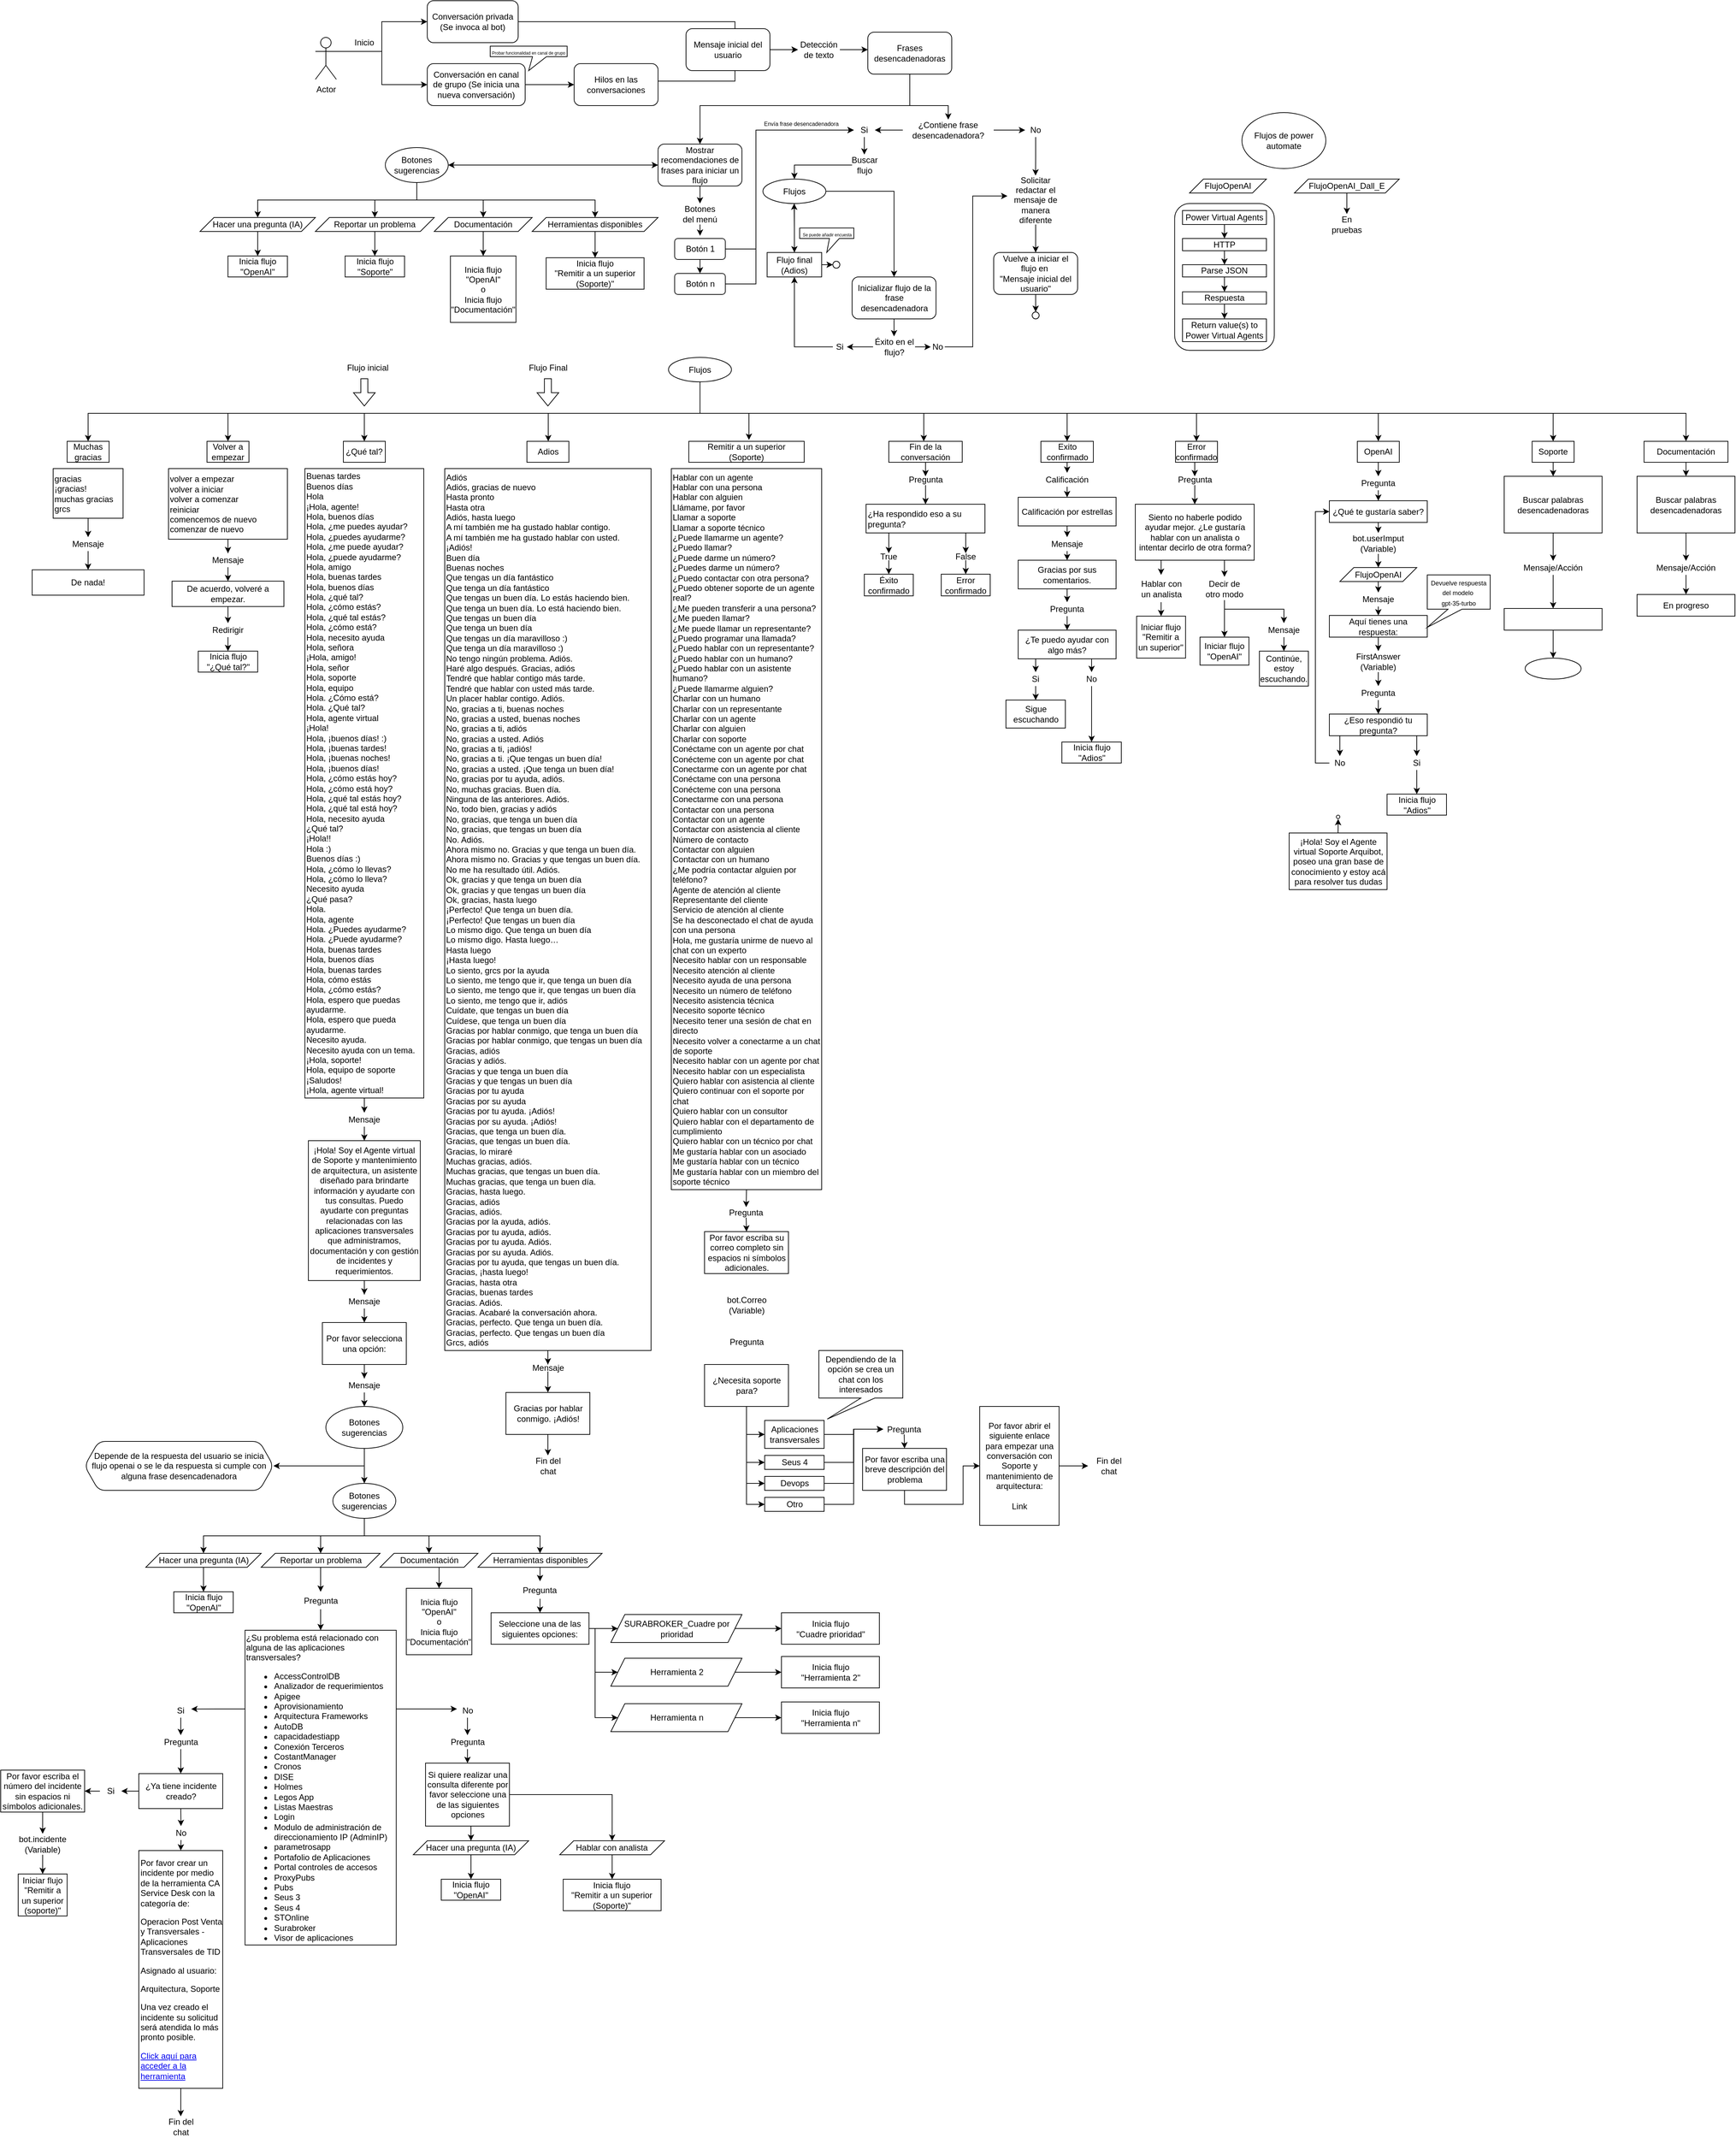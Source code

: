 <mxfile version="21.6.6" type="github">
  <diagram id="6a731a19-8d31-9384-78a2-239565b7b9f0" name="Page-1">
    <mxGraphModel dx="2646" dy="686" grid="1" gridSize="10" guides="1" tooltips="1" connect="1" arrows="1" fold="1" page="1" pageScale="1" pageWidth="1169" pageHeight="827" background="none" math="0" shadow="0">
      <root>
        <mxCell id="0" />
        <mxCell id="1" parent="0" />
        <mxCell id="6XLFOW6tzgMGZKUMcbwn-2158" value="" style="rounded=1;whiteSpace=wrap;html=1;" vertex="1" parent="1">
          <mxGeometry x="1258.75" y="330" width="142.5" height="210" as="geometry" />
        </mxCell>
        <mxCell id="6XLFOW6tzgMGZKUMcbwn-1805" style="edgeStyle=orthogonalEdgeStyle;rounded=0;orthogonalLoop=1;jettySize=auto;html=1;exitX=1;exitY=0.5;exitDx=0;exitDy=0;" edge="1" parent="1" source="6XLFOW6tzgMGZKUMcbwn-1785" target="6XLFOW6tzgMGZKUMcbwn-1804">
          <mxGeometry relative="1" as="geometry">
            <Array as="points">
              <mxPoint x="630" y="70" />
              <mxPoint x="630" y="110" />
            </Array>
          </mxGeometry>
        </mxCell>
        <mxCell id="6XLFOW6tzgMGZKUMcbwn-1785" value="Conversación privada (Se invoca al bot)" style="rounded=1;whiteSpace=wrap;html=1;" vertex="1" parent="1">
          <mxGeometry x="190" y="40" width="130" height="60" as="geometry" />
        </mxCell>
        <mxCell id="6XLFOW6tzgMGZKUMcbwn-1795" style="edgeStyle=orthogonalEdgeStyle;rounded=0;orthogonalLoop=1;jettySize=auto;html=1;exitX=1;exitY=0.5;exitDx=0;exitDy=0;entryX=0;entryY=0.5;entryDx=0;entryDy=0;" edge="1" parent="1" source="6XLFOW6tzgMGZKUMcbwn-1786" target="6XLFOW6tzgMGZKUMcbwn-1796">
          <mxGeometry relative="1" as="geometry">
            <mxPoint x="380" y="160" as="targetPoint" />
          </mxGeometry>
        </mxCell>
        <mxCell id="6XLFOW6tzgMGZKUMcbwn-1786" value="Conversación en canal de grupo (Se inicia una nueva conversación)" style="rounded=1;whiteSpace=wrap;html=1;" vertex="1" parent="1">
          <mxGeometry x="190" y="130" width="140" height="60" as="geometry" />
        </mxCell>
        <mxCell id="6XLFOW6tzgMGZKUMcbwn-1809" style="edgeStyle=orthogonalEdgeStyle;rounded=0;orthogonalLoop=1;jettySize=auto;html=1;exitX=1;exitY=0.333;exitDx=0;exitDy=0;exitPerimeter=0;entryX=0;entryY=0.5;entryDx=0;entryDy=0;" edge="1" parent="1" source="6XLFOW6tzgMGZKUMcbwn-1787" target="6XLFOW6tzgMGZKUMcbwn-1785">
          <mxGeometry relative="1" as="geometry" />
        </mxCell>
        <mxCell id="6XLFOW6tzgMGZKUMcbwn-1810" style="edgeStyle=orthogonalEdgeStyle;rounded=0;orthogonalLoop=1;jettySize=auto;html=1;exitX=1;exitY=0.333;exitDx=0;exitDy=0;exitPerimeter=0;entryX=0;entryY=0.5;entryDx=0;entryDy=0;" edge="1" parent="1" source="6XLFOW6tzgMGZKUMcbwn-1787" target="6XLFOW6tzgMGZKUMcbwn-1786">
          <mxGeometry relative="1" as="geometry" />
        </mxCell>
        <mxCell id="6XLFOW6tzgMGZKUMcbwn-1787" value="Actor" style="shape=umlActor;verticalLabelPosition=bottom;verticalAlign=top;html=1;outlineConnect=0;" vertex="1" parent="1">
          <mxGeometry x="30" y="92.5" width="30" height="60" as="geometry" />
        </mxCell>
        <mxCell id="6XLFOW6tzgMGZKUMcbwn-1806" style="edgeStyle=orthogonalEdgeStyle;rounded=0;orthogonalLoop=1;jettySize=auto;html=1;exitX=1;exitY=0.5;exitDx=0;exitDy=0;entryX=0;entryY=0.5;entryDx=0;entryDy=0;" edge="1" parent="1" source="6XLFOW6tzgMGZKUMcbwn-1796" target="6XLFOW6tzgMGZKUMcbwn-1804">
          <mxGeometry relative="1" as="geometry">
            <mxPoint x="705" y="110" as="targetPoint" />
            <mxPoint x="600" y="155" as="sourcePoint" />
            <Array as="points">
              <mxPoint x="520" y="155" />
              <mxPoint x="630" y="155" />
              <mxPoint x="630" y="110" />
            </Array>
          </mxGeometry>
        </mxCell>
        <mxCell id="6XLFOW6tzgMGZKUMcbwn-1796" value="Hilos en las conversaciones" style="rounded=1;whiteSpace=wrap;html=1;" vertex="1" parent="1">
          <mxGeometry x="400" y="130" width="120" height="60" as="geometry" />
        </mxCell>
        <mxCell id="6XLFOW6tzgMGZKUMcbwn-1832" style="edgeStyle=orthogonalEdgeStyle;rounded=0;orthogonalLoop=1;jettySize=auto;html=1;exitX=0.5;exitY=1;exitDx=0;exitDy=0;entryX=0.5;entryY=0;entryDx=0;entryDy=0;" edge="1" parent="1" source="6XLFOW6tzgMGZKUMcbwn-1797" target="6XLFOW6tzgMGZKUMcbwn-1802">
          <mxGeometry relative="1" as="geometry">
            <Array as="points">
              <mxPoint x="880" y="190" />
              <mxPoint x="580" y="190" />
            </Array>
          </mxGeometry>
        </mxCell>
        <mxCell id="6XLFOW6tzgMGZKUMcbwn-1833" style="edgeStyle=orthogonalEdgeStyle;rounded=0;orthogonalLoop=1;jettySize=auto;html=1;exitX=0.5;exitY=1;exitDx=0;exitDy=0;entryX=0.5;entryY=0;entryDx=0;entryDy=0;" edge="1" parent="1" source="6XLFOW6tzgMGZKUMcbwn-1797" target="6XLFOW6tzgMGZKUMcbwn-1824">
          <mxGeometry relative="1" as="geometry">
            <Array as="points">
              <mxPoint x="880" y="190" />
              <mxPoint x="935" y="190" />
            </Array>
          </mxGeometry>
        </mxCell>
        <mxCell id="6XLFOW6tzgMGZKUMcbwn-1797" value="Frases desencadenadoras" style="rounded=1;whiteSpace=wrap;html=1;" vertex="1" parent="1">
          <mxGeometry x="820" y="85" width="120" height="60" as="geometry" />
        </mxCell>
        <mxCell id="6XLFOW6tzgMGZKUMcbwn-1800" value="&lt;font style=&quot;font-size: 6px;&quot;&gt;Probar funcionalidad en canal de grupo&lt;/font&gt;" style="shape=callout;whiteSpace=wrap;html=1;perimeter=calloutPerimeter;size=20;position=0.55;" vertex="1" parent="1">
          <mxGeometry x="280" y="105" width="110" height="35" as="geometry" />
        </mxCell>
        <mxCell id="6XLFOW6tzgMGZKUMcbwn-1866" style="edgeStyle=orthogonalEdgeStyle;rounded=0;orthogonalLoop=1;jettySize=auto;html=1;exitX=0.5;exitY=1;exitDx=0;exitDy=0;entryX=0.5;entryY=0;entryDx=0;entryDy=0;" edge="1" parent="1" source="6XLFOW6tzgMGZKUMcbwn-1802" target="6XLFOW6tzgMGZKUMcbwn-1847">
          <mxGeometry relative="1" as="geometry" />
        </mxCell>
        <mxCell id="6XLFOW6tzgMGZKUMcbwn-2140" style="edgeStyle=orthogonalEdgeStyle;rounded=0;orthogonalLoop=1;jettySize=auto;html=1;exitX=0;exitY=0.5;exitDx=0;exitDy=0;entryX=1;entryY=0.5;entryDx=0;entryDy=0;" edge="1" parent="1" source="6XLFOW6tzgMGZKUMcbwn-1802" target="6XLFOW6tzgMGZKUMcbwn-1899">
          <mxGeometry relative="1" as="geometry" />
        </mxCell>
        <mxCell id="6XLFOW6tzgMGZKUMcbwn-1802" value="Mostrar recomendaciones de frases para iniciar un flujo" style="rounded=1;whiteSpace=wrap;html=1;" vertex="1" parent="1">
          <mxGeometry x="520" y="245" width="120" height="60" as="geometry" />
        </mxCell>
        <mxCell id="6XLFOW6tzgMGZKUMcbwn-1807" style="edgeStyle=orthogonalEdgeStyle;rounded=0;orthogonalLoop=1;jettySize=auto;html=1;exitX=1;exitY=0.5;exitDx=0;exitDy=0;entryX=0;entryY=0.417;entryDx=0;entryDy=0;entryPerimeter=0;" edge="1" parent="1" source="6XLFOW6tzgMGZKUMcbwn-1804" target="6XLFOW6tzgMGZKUMcbwn-1797">
          <mxGeometry relative="1" as="geometry">
            <mxPoint x="799" y="110" as="targetPoint" />
            <Array as="points" />
          </mxGeometry>
        </mxCell>
        <mxCell id="6XLFOW6tzgMGZKUMcbwn-1804" value="Detección de texto" style="text;html=1;strokeColor=none;fillColor=none;align=center;verticalAlign=middle;whiteSpace=wrap;rounded=0;" vertex="1" parent="1">
          <mxGeometry x="720" y="95" width="60" height="30" as="geometry" />
        </mxCell>
        <mxCell id="6XLFOW6tzgMGZKUMcbwn-1845" style="edgeStyle=orthogonalEdgeStyle;rounded=0;orthogonalLoop=1;jettySize=auto;html=1;exitX=0.5;exitY=1;exitDx=0;exitDy=0;entryX=0.5;entryY=0;entryDx=0;entryDy=0;" edge="1" parent="1" source="6XLFOW6tzgMGZKUMcbwn-1808" target="6XLFOW6tzgMGZKUMcbwn-1842">
          <mxGeometry relative="1" as="geometry" />
        </mxCell>
        <mxCell id="6XLFOW6tzgMGZKUMcbwn-1808" value="Vuelve a iniciar el flujo en&amp;nbsp;&lt;br&gt;&quot;Mensaje inicial del usuario&quot;" style="rounded=1;whiteSpace=wrap;html=1;" vertex="1" parent="1">
          <mxGeometry x="1000" y="400" width="120" height="60" as="geometry" />
        </mxCell>
        <mxCell id="6XLFOW6tzgMGZKUMcbwn-1811" value="Mensaje inicial del usuario" style="rounded=1;whiteSpace=wrap;html=1;" vertex="1" parent="1">
          <mxGeometry x="560" y="80" width="120" height="60" as="geometry" />
        </mxCell>
        <mxCell id="6XLFOW6tzgMGZKUMcbwn-1816" style="edgeStyle=orthogonalEdgeStyle;rounded=0;orthogonalLoop=1;jettySize=auto;html=1;entryX=0.5;entryY=0;entryDx=0;entryDy=0;" edge="1" parent="1" target="6XLFOW6tzgMGZKUMcbwn-1808">
          <mxGeometry relative="1" as="geometry">
            <mxPoint x="1060" y="360" as="sourcePoint" />
            <Array as="points">
              <mxPoint x="1060" y="380" />
              <mxPoint x="1060" y="380" />
            </Array>
          </mxGeometry>
        </mxCell>
        <mxCell id="6XLFOW6tzgMGZKUMcbwn-1814" value="Solicitar redactar el mensaje de manera diferente" style="text;html=1;strokeColor=none;fillColor=none;align=center;verticalAlign=middle;whiteSpace=wrap;rounded=0;" vertex="1" parent="1">
          <mxGeometry x="1020" y="300" width="80" height="50" as="geometry" />
        </mxCell>
        <mxCell id="6XLFOW6tzgMGZKUMcbwn-1836" style="edgeStyle=orthogonalEdgeStyle;rounded=0;orthogonalLoop=1;jettySize=auto;html=1;exitX=1;exitY=0.5;exitDx=0;exitDy=0;" edge="1" parent="1" source="6XLFOW6tzgMGZKUMcbwn-1824" target="6XLFOW6tzgMGZKUMcbwn-1830">
          <mxGeometry relative="1" as="geometry" />
        </mxCell>
        <mxCell id="6XLFOW6tzgMGZKUMcbwn-1838" style="edgeStyle=orthogonalEdgeStyle;rounded=0;orthogonalLoop=1;jettySize=auto;html=1;exitX=0;exitY=0.5;exitDx=0;exitDy=0;" edge="1" parent="1" source="6XLFOW6tzgMGZKUMcbwn-1824" target="6XLFOW6tzgMGZKUMcbwn-1825">
          <mxGeometry relative="1" as="geometry" />
        </mxCell>
        <mxCell id="6XLFOW6tzgMGZKUMcbwn-1824" value="¿Contiene frase desencadenadora?" style="text;html=1;strokeColor=none;fillColor=none;align=center;verticalAlign=middle;whiteSpace=wrap;rounded=0;" vertex="1" parent="1">
          <mxGeometry x="870" y="210" width="130" height="30" as="geometry" />
        </mxCell>
        <mxCell id="6XLFOW6tzgMGZKUMcbwn-1851" style="edgeStyle=orthogonalEdgeStyle;rounded=0;orthogonalLoop=1;jettySize=auto;html=1;exitX=0.5;exitY=1;exitDx=0;exitDy=0;" edge="1" parent="1" source="6XLFOW6tzgMGZKUMcbwn-1825" target="6XLFOW6tzgMGZKUMcbwn-1840">
          <mxGeometry relative="1" as="geometry" />
        </mxCell>
        <mxCell id="6XLFOW6tzgMGZKUMcbwn-1825" value="Si" style="text;html=1;strokeColor=none;fillColor=none;align=center;verticalAlign=middle;whiteSpace=wrap;rounded=0;" vertex="1" parent="1">
          <mxGeometry x="800" y="215" width="30" height="20" as="geometry" />
        </mxCell>
        <mxCell id="6XLFOW6tzgMGZKUMcbwn-1873" style="edgeStyle=orthogonalEdgeStyle;rounded=0;orthogonalLoop=1;jettySize=auto;html=1;exitX=0.5;exitY=1;exitDx=0;exitDy=0;entryX=0.5;entryY=0;entryDx=0;entryDy=0;" edge="1" parent="1" source="6XLFOW6tzgMGZKUMcbwn-1826" target="6XLFOW6tzgMGZKUMcbwn-1868">
          <mxGeometry relative="1" as="geometry" />
        </mxCell>
        <mxCell id="6XLFOW6tzgMGZKUMcbwn-1826" value="Inicializar flujo de la frase desencadenadora" style="rounded=1;whiteSpace=wrap;html=1;" vertex="1" parent="1">
          <mxGeometry x="797.5" y="435" width="120" height="60" as="geometry" />
        </mxCell>
        <mxCell id="6XLFOW6tzgMGZKUMcbwn-1835" style="edgeStyle=orthogonalEdgeStyle;rounded=0;orthogonalLoop=1;jettySize=auto;html=1;exitX=0.5;exitY=1;exitDx=0;exitDy=0;" edge="1" parent="1" source="6XLFOW6tzgMGZKUMcbwn-1830">
          <mxGeometry relative="1" as="geometry">
            <mxPoint x="1059.857" y="290" as="targetPoint" />
          </mxGeometry>
        </mxCell>
        <mxCell id="6XLFOW6tzgMGZKUMcbwn-1830" value="No" style="text;html=1;strokeColor=none;fillColor=none;align=center;verticalAlign=middle;whiteSpace=wrap;rounded=0;" vertex="1" parent="1">
          <mxGeometry x="1045" y="215" width="30" height="20" as="geometry" />
        </mxCell>
        <mxCell id="6XLFOW6tzgMGZKUMcbwn-1875" style="edgeStyle=orthogonalEdgeStyle;rounded=0;orthogonalLoop=1;jettySize=auto;html=1;exitX=0;exitY=0.5;exitDx=0;exitDy=0;entryX=0.5;entryY=0;entryDx=0;entryDy=0;" edge="1" parent="1" source="6XLFOW6tzgMGZKUMcbwn-1840" target="6XLFOW6tzgMGZKUMcbwn-1854">
          <mxGeometry relative="1" as="geometry" />
        </mxCell>
        <mxCell id="6XLFOW6tzgMGZKUMcbwn-1840" value="Buscar flujo" style="text;html=1;strokeColor=none;fillColor=none;align=center;verticalAlign=middle;whiteSpace=wrap;rounded=0;" vertex="1" parent="1">
          <mxGeometry x="797.5" y="260" width="35" height="30" as="geometry" />
        </mxCell>
        <mxCell id="6XLFOW6tzgMGZKUMcbwn-1842" value="" style="ellipse;whiteSpace=wrap;html=1;aspect=fixed;" vertex="1" parent="1">
          <mxGeometry x="1055" y="485" width="10" height="10" as="geometry" />
        </mxCell>
        <mxCell id="6XLFOW6tzgMGZKUMcbwn-1874" style="edgeStyle=orthogonalEdgeStyle;rounded=0;orthogonalLoop=1;jettySize=auto;html=1;exitX=0.5;exitY=1;exitDx=0;exitDy=0;entryX=0.5;entryY=0;entryDx=0;entryDy=0;" edge="1" parent="1" source="6XLFOW6tzgMGZKUMcbwn-1846" target="6XLFOW6tzgMGZKUMcbwn-1848">
          <mxGeometry relative="1" as="geometry" />
        </mxCell>
        <mxCell id="6XLFOW6tzgMGZKUMcbwn-1878" style="edgeStyle=orthogonalEdgeStyle;rounded=0;orthogonalLoop=1;jettySize=auto;html=1;exitX=1;exitY=0.5;exitDx=0;exitDy=0;entryX=0;entryY=0.5;entryDx=0;entryDy=0;" edge="1" parent="1" source="6XLFOW6tzgMGZKUMcbwn-1846" target="6XLFOW6tzgMGZKUMcbwn-1825">
          <mxGeometry relative="1" as="geometry">
            <mxPoint x="810" y="160" as="targetPoint" />
            <Array as="points">
              <mxPoint x="660" y="395" />
              <mxPoint x="660" y="225" />
            </Array>
          </mxGeometry>
        </mxCell>
        <mxCell id="6XLFOW6tzgMGZKUMcbwn-1846" value="Botón 1" style="rounded=1;whiteSpace=wrap;html=1;" vertex="1" parent="1">
          <mxGeometry x="543.75" y="380" width="72.5" height="30" as="geometry" />
        </mxCell>
        <mxCell id="6XLFOW6tzgMGZKUMcbwn-1867" style="edgeStyle=orthogonalEdgeStyle;rounded=0;orthogonalLoop=1;jettySize=auto;html=1;exitX=0.5;exitY=1;exitDx=0;exitDy=0;entryX=0.501;entryY=-0.131;entryDx=0;entryDy=0;entryPerimeter=0;" edge="1" parent="1" source="6XLFOW6tzgMGZKUMcbwn-1847" target="6XLFOW6tzgMGZKUMcbwn-1846">
          <mxGeometry relative="1" as="geometry" />
        </mxCell>
        <mxCell id="6XLFOW6tzgMGZKUMcbwn-1847" value="Botones del menú" style="text;html=1;strokeColor=none;fillColor=none;align=center;verticalAlign=middle;whiteSpace=wrap;rounded=0;" vertex="1" parent="1">
          <mxGeometry x="550" y="330" width="60" height="30" as="geometry" />
        </mxCell>
        <mxCell id="6XLFOW6tzgMGZKUMcbwn-1877" style="edgeStyle=orthogonalEdgeStyle;rounded=0;orthogonalLoop=1;jettySize=auto;html=1;exitX=1;exitY=0.5;exitDx=0;exitDy=0;entryX=0;entryY=0.5;entryDx=0;entryDy=0;" edge="1" parent="1" source="6XLFOW6tzgMGZKUMcbwn-1848" target="6XLFOW6tzgMGZKUMcbwn-1825">
          <mxGeometry relative="1" as="geometry">
            <mxPoint x="870" y="170" as="targetPoint" />
            <Array as="points">
              <mxPoint x="660" y="445" />
              <mxPoint x="660" y="225" />
            </Array>
          </mxGeometry>
        </mxCell>
        <mxCell id="6XLFOW6tzgMGZKUMcbwn-1848" value="Botón n" style="rounded=1;whiteSpace=wrap;html=1;" vertex="1" parent="1">
          <mxGeometry x="543.75" y="430" width="72.5" height="30" as="geometry" />
        </mxCell>
        <mxCell id="6XLFOW6tzgMGZKUMcbwn-1887" style="edgeStyle=orthogonalEdgeStyle;rounded=0;orthogonalLoop=1;jettySize=auto;html=1;exitX=0.5;exitY=1;exitDx=0;exitDy=0;entryX=0.5;entryY=0;entryDx=0;entryDy=0;" edge="1" parent="1" source="6XLFOW6tzgMGZKUMcbwn-1854" target="6XLFOW6tzgMGZKUMcbwn-1886">
          <mxGeometry relative="1" as="geometry" />
        </mxCell>
        <mxCell id="6XLFOW6tzgMGZKUMcbwn-1890" style="edgeStyle=orthogonalEdgeStyle;rounded=0;orthogonalLoop=1;jettySize=auto;html=1;exitX=1;exitY=0.5;exitDx=0;exitDy=0;entryX=0.5;entryY=0;entryDx=0;entryDy=0;" edge="1" parent="1" source="6XLFOW6tzgMGZKUMcbwn-1854" target="6XLFOW6tzgMGZKUMcbwn-1826">
          <mxGeometry relative="1" as="geometry" />
        </mxCell>
        <mxCell id="6XLFOW6tzgMGZKUMcbwn-1854" value="Flujos" style="ellipse;whiteSpace=wrap;html=1;" vertex="1" parent="1">
          <mxGeometry x="670" y="295" width="90" height="35" as="geometry" />
        </mxCell>
        <mxCell id="6XLFOW6tzgMGZKUMcbwn-1871" style="edgeStyle=orthogonalEdgeStyle;rounded=0;orthogonalLoop=1;jettySize=auto;html=1;exitX=1;exitY=0.5;exitDx=0;exitDy=0;entryX=0;entryY=0.5;entryDx=0;entryDy=0;" edge="1" parent="1" source="6XLFOW6tzgMGZKUMcbwn-1868" target="6XLFOW6tzgMGZKUMcbwn-1870">
          <mxGeometry relative="1" as="geometry">
            <mxPoint x="900" y="535" as="targetPoint" />
          </mxGeometry>
        </mxCell>
        <mxCell id="6XLFOW6tzgMGZKUMcbwn-1872" style="edgeStyle=orthogonalEdgeStyle;rounded=0;orthogonalLoop=1;jettySize=auto;html=1;exitX=0;exitY=0.5;exitDx=0;exitDy=0;" edge="1" parent="1" source="6XLFOW6tzgMGZKUMcbwn-1868" target="6XLFOW6tzgMGZKUMcbwn-1869">
          <mxGeometry relative="1" as="geometry" />
        </mxCell>
        <mxCell id="6XLFOW6tzgMGZKUMcbwn-1868" value="Éxito en el flujo?" style="text;html=1;strokeColor=none;fillColor=none;align=center;verticalAlign=middle;whiteSpace=wrap;rounded=0;" vertex="1" parent="1">
          <mxGeometry x="827.5" y="520" width="60" height="30" as="geometry" />
        </mxCell>
        <mxCell id="6XLFOW6tzgMGZKUMcbwn-1896" style="edgeStyle=orthogonalEdgeStyle;rounded=0;orthogonalLoop=1;jettySize=auto;html=1;exitX=0;exitY=0.5;exitDx=0;exitDy=0;entryX=0.5;entryY=1;entryDx=0;entryDy=0;" edge="1" parent="1" source="6XLFOW6tzgMGZKUMcbwn-1869" target="6XLFOW6tzgMGZKUMcbwn-1886">
          <mxGeometry relative="1" as="geometry" />
        </mxCell>
        <mxCell id="6XLFOW6tzgMGZKUMcbwn-1869" value="Si" style="text;html=1;strokeColor=none;fillColor=none;align=center;verticalAlign=middle;whiteSpace=wrap;rounded=0;" vertex="1" parent="1">
          <mxGeometry x="770" y="520" width="20" height="30" as="geometry" />
        </mxCell>
        <mxCell id="6XLFOW6tzgMGZKUMcbwn-1891" style="edgeStyle=orthogonalEdgeStyle;rounded=0;orthogonalLoop=1;jettySize=auto;html=1;entryX=-0.005;entryY=0.386;entryDx=0;entryDy=0;entryPerimeter=0;exitX=1;exitY=0.5;exitDx=0;exitDy=0;" edge="1" parent="1" source="6XLFOW6tzgMGZKUMcbwn-1870" target="6XLFOW6tzgMGZKUMcbwn-1814">
          <mxGeometry relative="1" as="geometry">
            <mxPoint x="920" y="380" as="targetPoint" />
            <mxPoint x="940" y="500" as="sourcePoint" />
            <Array as="points">
              <mxPoint x="970" y="535" />
              <mxPoint x="970" y="319" />
            </Array>
          </mxGeometry>
        </mxCell>
        <mxCell id="6XLFOW6tzgMGZKUMcbwn-1870" value="No" style="text;html=1;strokeColor=none;fillColor=none;align=center;verticalAlign=middle;whiteSpace=wrap;rounded=0;" vertex="1" parent="1">
          <mxGeometry x="910" y="520" width="20" height="30" as="geometry" />
        </mxCell>
        <mxCell id="6XLFOW6tzgMGZKUMcbwn-1879" value="&lt;font style=&quot;font-size: 8px;&quot;&gt;Envía frase desencadenadora&lt;/font&gt;" style="text;html=1;strokeColor=none;fillColor=none;align=center;verticalAlign=middle;whiteSpace=wrap;rounded=0;" vertex="1" parent="1">
          <mxGeometry x="630" y="200" width="190" height="30" as="geometry" />
        </mxCell>
        <mxCell id="6XLFOW6tzgMGZKUMcbwn-1888" style="edgeStyle=orthogonalEdgeStyle;rounded=0;orthogonalLoop=1;jettySize=auto;html=1;exitX=0.5;exitY=0;exitDx=0;exitDy=0;" edge="1" parent="1" source="6XLFOW6tzgMGZKUMcbwn-1886">
          <mxGeometry relative="1" as="geometry">
            <mxPoint x="714.667" y="330" as="targetPoint" />
          </mxGeometry>
        </mxCell>
        <mxCell id="6XLFOW6tzgMGZKUMcbwn-1893" style="edgeStyle=orthogonalEdgeStyle;rounded=0;orthogonalLoop=1;jettySize=auto;html=1;exitX=1;exitY=0.5;exitDx=0;exitDy=0;" edge="1" parent="1" source="6XLFOW6tzgMGZKUMcbwn-1886">
          <mxGeometry relative="1" as="geometry">
            <mxPoint x="770" y="417.276" as="targetPoint" />
          </mxGeometry>
        </mxCell>
        <mxCell id="6XLFOW6tzgMGZKUMcbwn-1886" value="Flujo final&lt;br&gt;(Adios)" style="rounded=0;whiteSpace=wrap;html=1;" vertex="1" parent="1">
          <mxGeometry x="676" y="400" width="78" height="35" as="geometry" />
        </mxCell>
        <mxCell id="6XLFOW6tzgMGZKUMcbwn-1889" value="" style="ellipse;whiteSpace=wrap;html=1;aspect=fixed;" vertex="1" parent="1">
          <mxGeometry x="770" y="412.5" width="10" height="10" as="geometry" />
        </mxCell>
        <mxCell id="6XLFOW6tzgMGZKUMcbwn-1895" value="Inicio" style="text;html=1;strokeColor=none;fillColor=none;align=center;verticalAlign=middle;whiteSpace=wrap;rounded=0;" vertex="1" parent="1">
          <mxGeometry x="70" y="85" width="60" height="30" as="geometry" />
        </mxCell>
        <mxCell id="6XLFOW6tzgMGZKUMcbwn-1966" style="edgeStyle=orthogonalEdgeStyle;rounded=0;orthogonalLoop=1;jettySize=auto;html=1;exitX=0.5;exitY=1;exitDx=0;exitDy=0;entryX=0.5;entryY=0;entryDx=0;entryDy=0;" edge="1" parent="1" source="6XLFOW6tzgMGZKUMcbwn-1898" target="6XLFOW6tzgMGZKUMcbwn-1900">
          <mxGeometry relative="1" as="geometry">
            <Array as="points">
              <mxPoint x="580" y="630" />
              <mxPoint x="100" y="630" />
            </Array>
          </mxGeometry>
        </mxCell>
        <mxCell id="6XLFOW6tzgMGZKUMcbwn-1967" style="edgeStyle=orthogonalEdgeStyle;rounded=0;orthogonalLoop=1;jettySize=auto;html=1;exitX=0.5;exitY=1;exitDx=0;exitDy=0;" edge="1" parent="1" source="6XLFOW6tzgMGZKUMcbwn-1898" target="6XLFOW6tzgMGZKUMcbwn-1911">
          <mxGeometry relative="1" as="geometry">
            <Array as="points">
              <mxPoint x="580" y="630" />
              <mxPoint x="363" y="630" />
            </Array>
          </mxGeometry>
        </mxCell>
        <mxCell id="6XLFOW6tzgMGZKUMcbwn-1968" style="edgeStyle=orthogonalEdgeStyle;rounded=0;orthogonalLoop=1;jettySize=auto;html=1;exitX=0.5;exitY=1;exitDx=0;exitDy=0;entryX=0.526;entryY=-0.066;entryDx=0;entryDy=0;entryPerimeter=0;" edge="1" parent="1" source="6XLFOW6tzgMGZKUMcbwn-1898" target="6XLFOW6tzgMGZKUMcbwn-1955">
          <mxGeometry relative="1" as="geometry">
            <Array as="points">
              <mxPoint x="580" y="630" />
              <mxPoint x="650" y="630" />
              <mxPoint x="650" y="668" />
            </Array>
          </mxGeometry>
        </mxCell>
        <mxCell id="6XLFOW6tzgMGZKUMcbwn-1969" style="edgeStyle=orthogonalEdgeStyle;rounded=0;orthogonalLoop=1;jettySize=auto;html=1;exitX=0.5;exitY=1;exitDx=0;exitDy=0;" edge="1" parent="1" source="6XLFOW6tzgMGZKUMcbwn-1898" target="6XLFOW6tzgMGZKUMcbwn-1934">
          <mxGeometry relative="1" as="geometry">
            <Array as="points">
              <mxPoint x="580" y="630" />
              <mxPoint x="900" y="630" />
            </Array>
          </mxGeometry>
        </mxCell>
        <mxCell id="6XLFOW6tzgMGZKUMcbwn-2018" style="edgeStyle=orthogonalEdgeStyle;rounded=0;orthogonalLoop=1;jettySize=auto;html=1;exitX=0.5;exitY=1;exitDx=0;exitDy=0;entryX=0.5;entryY=0;entryDx=0;entryDy=0;" edge="1" parent="1" source="6XLFOW6tzgMGZKUMcbwn-1898" target="6XLFOW6tzgMGZKUMcbwn-1996">
          <mxGeometry relative="1" as="geometry">
            <Array as="points">
              <mxPoint x="580" y="630" />
              <mxPoint x="1105" y="630" />
            </Array>
          </mxGeometry>
        </mxCell>
        <mxCell id="6XLFOW6tzgMGZKUMcbwn-2019" style="edgeStyle=orthogonalEdgeStyle;rounded=0;orthogonalLoop=1;jettySize=auto;html=1;exitX=0.5;exitY=1;exitDx=0;exitDy=0;entryX=0.5;entryY=0;entryDx=0;entryDy=0;" edge="1" parent="1" source="6XLFOW6tzgMGZKUMcbwn-1898" target="6XLFOW6tzgMGZKUMcbwn-1944">
          <mxGeometry relative="1" as="geometry">
            <Array as="points">
              <mxPoint x="580" y="630" />
              <mxPoint x="1290" y="630" />
            </Array>
          </mxGeometry>
        </mxCell>
        <mxCell id="6XLFOW6tzgMGZKUMcbwn-2053" style="edgeStyle=orthogonalEdgeStyle;rounded=0;orthogonalLoop=1;jettySize=auto;html=1;exitX=0.5;exitY=1;exitDx=0;exitDy=0;entryX=0.5;entryY=0;entryDx=0;entryDy=0;" edge="1" parent="1" source="6XLFOW6tzgMGZKUMcbwn-1898" target="6XLFOW6tzgMGZKUMcbwn-2052">
          <mxGeometry relative="1" as="geometry">
            <Array as="points">
              <mxPoint x="580" y="630" />
              <mxPoint x="1550" y="630" />
            </Array>
          </mxGeometry>
        </mxCell>
        <mxCell id="6XLFOW6tzgMGZKUMcbwn-2055" style="edgeStyle=orthogonalEdgeStyle;rounded=0;orthogonalLoop=1;jettySize=auto;html=1;exitX=0.5;exitY=1;exitDx=0;exitDy=0;entryX=0.5;entryY=0;entryDx=0;entryDy=0;" edge="1" parent="1" source="6XLFOW6tzgMGZKUMcbwn-1898" target="6XLFOW6tzgMGZKUMcbwn-2054">
          <mxGeometry relative="1" as="geometry">
            <Array as="points">
              <mxPoint x="580" y="630" />
              <mxPoint x="-95" y="630" />
            </Array>
          </mxGeometry>
        </mxCell>
        <mxCell id="6XLFOW6tzgMGZKUMcbwn-2089" style="edgeStyle=orthogonalEdgeStyle;rounded=0;orthogonalLoop=1;jettySize=auto;html=1;exitX=0.5;exitY=1;exitDx=0;exitDy=0;entryX=0.5;entryY=0;entryDx=0;entryDy=0;" edge="1" parent="1" source="6XLFOW6tzgMGZKUMcbwn-1898" target="6XLFOW6tzgMGZKUMcbwn-2079">
          <mxGeometry relative="1" as="geometry">
            <Array as="points">
              <mxPoint x="580" y="630" />
              <mxPoint x="1800" y="630" />
            </Array>
          </mxGeometry>
        </mxCell>
        <mxCell id="6XLFOW6tzgMGZKUMcbwn-2138" style="edgeStyle=orthogonalEdgeStyle;rounded=0;orthogonalLoop=1;jettySize=auto;html=1;exitX=0.5;exitY=1;exitDx=0;exitDy=0;entryX=0.5;entryY=0;entryDx=0;entryDy=0;" edge="1" parent="1" source="6XLFOW6tzgMGZKUMcbwn-1898" target="6XLFOW6tzgMGZKUMcbwn-2098">
          <mxGeometry relative="1" as="geometry">
            <Array as="points">
              <mxPoint x="580" y="630" />
              <mxPoint x="1990" y="630" />
            </Array>
          </mxGeometry>
        </mxCell>
        <mxCell id="6XLFOW6tzgMGZKUMcbwn-2187" style="edgeStyle=orthogonalEdgeStyle;rounded=0;orthogonalLoop=1;jettySize=auto;html=1;exitX=0.5;exitY=1;exitDx=0;exitDy=0;entryX=0.5;entryY=0;entryDx=0;entryDy=0;" edge="1" parent="1" source="6XLFOW6tzgMGZKUMcbwn-1898" target="6XLFOW6tzgMGZKUMcbwn-2177">
          <mxGeometry relative="1" as="geometry">
            <Array as="points">
              <mxPoint x="580" y="630" />
              <mxPoint x="-295" y="630" />
            </Array>
          </mxGeometry>
        </mxCell>
        <mxCell id="6XLFOW6tzgMGZKUMcbwn-1898" value="Flujos" style="ellipse;whiteSpace=wrap;html=1;" vertex="1" parent="1">
          <mxGeometry x="535" y="550" width="90" height="35" as="geometry" />
        </mxCell>
        <mxCell id="6XLFOW6tzgMGZKUMcbwn-2139" style="edgeStyle=orthogonalEdgeStyle;rounded=0;orthogonalLoop=1;jettySize=auto;html=1;exitX=1;exitY=0.5;exitDx=0;exitDy=0;entryX=0;entryY=0.5;entryDx=0;entryDy=0;" edge="1" parent="1" source="6XLFOW6tzgMGZKUMcbwn-1899" target="6XLFOW6tzgMGZKUMcbwn-1802">
          <mxGeometry relative="1" as="geometry" />
        </mxCell>
        <mxCell id="6XLFOW6tzgMGZKUMcbwn-2173" style="edgeStyle=orthogonalEdgeStyle;rounded=0;orthogonalLoop=1;jettySize=auto;html=1;exitX=0.5;exitY=1;exitDx=0;exitDy=0;entryX=0.5;entryY=0;entryDx=0;entryDy=0;" edge="1" parent="1" source="6XLFOW6tzgMGZKUMcbwn-1899" target="6XLFOW6tzgMGZKUMcbwn-2095">
          <mxGeometry relative="1" as="geometry" />
        </mxCell>
        <mxCell id="6XLFOW6tzgMGZKUMcbwn-2174" style="edgeStyle=orthogonalEdgeStyle;rounded=0;orthogonalLoop=1;jettySize=auto;html=1;exitX=0.5;exitY=1;exitDx=0;exitDy=0;entryX=0.5;entryY=0;entryDx=0;entryDy=0;" edge="1" parent="1" source="6XLFOW6tzgMGZKUMcbwn-1899" target="6XLFOW6tzgMGZKUMcbwn-2094">
          <mxGeometry relative="1" as="geometry" />
        </mxCell>
        <mxCell id="6XLFOW6tzgMGZKUMcbwn-2175" style="edgeStyle=orthogonalEdgeStyle;rounded=0;orthogonalLoop=1;jettySize=auto;html=1;exitX=0.5;exitY=1;exitDx=0;exitDy=0;entryX=0.5;entryY=0;entryDx=0;entryDy=0;" edge="1" parent="1" source="6XLFOW6tzgMGZKUMcbwn-1899" target="6XLFOW6tzgMGZKUMcbwn-2096">
          <mxGeometry relative="1" as="geometry" />
        </mxCell>
        <mxCell id="6XLFOW6tzgMGZKUMcbwn-2176" style="edgeStyle=orthogonalEdgeStyle;rounded=0;orthogonalLoop=1;jettySize=auto;html=1;exitX=0.5;exitY=1;exitDx=0;exitDy=0;entryX=0.5;entryY=0;entryDx=0;entryDy=0;" edge="1" parent="1" source="6XLFOW6tzgMGZKUMcbwn-1899" target="6XLFOW6tzgMGZKUMcbwn-2091">
          <mxGeometry relative="1" as="geometry" />
        </mxCell>
        <mxCell id="6XLFOW6tzgMGZKUMcbwn-1899" value="Botones sugerencias" style="ellipse;whiteSpace=wrap;html=1;" vertex="1" parent="1">
          <mxGeometry x="130" y="250" width="90" height="50" as="geometry" />
        </mxCell>
        <mxCell id="6XLFOW6tzgMGZKUMcbwn-1900" value="¿Qué tal?" style="rounded=0;whiteSpace=wrap;html=1;" vertex="1" parent="1">
          <mxGeometry x="70" y="670" width="60" height="30" as="geometry" />
        </mxCell>
        <mxCell id="6XLFOW6tzgMGZKUMcbwn-1911" value="Adios" style="rounded=0;whiteSpace=wrap;html=1;" vertex="1" parent="1">
          <mxGeometry x="332.5" y="670" width="60" height="30" as="geometry" />
        </mxCell>
        <mxCell id="6XLFOW6tzgMGZKUMcbwn-1989" style="edgeStyle=orthogonalEdgeStyle;rounded=0;orthogonalLoop=1;jettySize=auto;html=1;exitX=0.5;exitY=1;exitDx=0;exitDy=0;" edge="1" parent="1" source="6XLFOW6tzgMGZKUMcbwn-1931" target="6XLFOW6tzgMGZKUMcbwn-1950">
          <mxGeometry relative="1" as="geometry" />
        </mxCell>
        <mxCell id="6XLFOW6tzgMGZKUMcbwn-1931" value="&lt;div&gt;Buenas tardes&lt;/div&gt;&lt;div&gt;Buenos días&lt;/div&gt;&lt;div&gt;Hola&lt;/div&gt;&lt;div&gt;¡Hola, agente!&lt;/div&gt;&lt;div&gt;Hola, buenos días&lt;/div&gt;&lt;div&gt;Hola, ¿me puedes ayudar?&lt;/div&gt;&lt;div&gt;Hola, ¿puedes ayudarme?&lt;/div&gt;&lt;div&gt;Hola, ¿me puede ayudar?&lt;/div&gt;&lt;div&gt;Hola, ¿puede ayudarme?&lt;/div&gt;&lt;div&gt;Hola, amigo&lt;/div&gt;&lt;div&gt;Hola, buenas tardes&lt;/div&gt;&lt;div&gt;Hola, buenos días&lt;/div&gt;&lt;div&gt;Hola, ¿qué tal?&lt;/div&gt;&lt;div&gt;Hola, ¿cómo estás?&lt;/div&gt;&lt;div&gt;Hola, ¿qué tal estás?&lt;/div&gt;&lt;div&gt;Hola, ¿cómo está?&lt;/div&gt;&lt;div&gt;Hola, necesito ayuda&lt;/div&gt;&lt;div&gt;Hola, señora&lt;/div&gt;&lt;div&gt;¡Hola, amigo!&lt;/div&gt;&lt;div&gt;Hola, señor&lt;/div&gt;&lt;div&gt;Hola, soporte&lt;/div&gt;&lt;div&gt;Hola, equipo&lt;/div&gt;&lt;div&gt;Hola. ¿Cómo está?&lt;/div&gt;&lt;div&gt;Hola. ¿Qué tal?&lt;/div&gt;&lt;div&gt;Hola, agente virtual&lt;/div&gt;&lt;div&gt;¡Hola!&lt;/div&gt;&lt;div&gt;Hola, ¡buenos días! :)&lt;/div&gt;&lt;div&gt;Hola, ¡buenas tardes!&lt;/div&gt;&lt;div&gt;Hola, ¡buenas noches!&lt;/div&gt;&lt;div&gt;Hola, ¡buenos días!&lt;/div&gt;&lt;div&gt;Hola, ¿cómo estás hoy?&lt;/div&gt;&lt;div&gt;Hola, ¿cómo está hoy?&lt;/div&gt;&lt;div&gt;Hola, ¿qué tal estás hoy?&lt;/div&gt;&lt;div&gt;Hola, ¿qué tal está hoy?&lt;/div&gt;&lt;div&gt;Hola, necesito ayuda&lt;/div&gt;&lt;div&gt;¿Qué tal?&lt;/div&gt;&lt;div&gt;¡Hola!!&lt;/div&gt;&lt;div&gt;Hola :)&lt;/div&gt;&lt;div&gt;Buenos días :)&lt;/div&gt;&lt;div&gt;Hola, ¿cómo lo llevas?&lt;/div&gt;&lt;div&gt;Hola, ¿cómo lo lleva?&lt;/div&gt;&lt;div&gt;Necesito ayuda&lt;/div&gt;&lt;div&gt;¿Qué pasa?&lt;/div&gt;&lt;div&gt;Hola.&lt;/div&gt;&lt;div&gt;Hola, agente&lt;/div&gt;&lt;div&gt;Hola. ¿Puedes ayudarme?&lt;/div&gt;&lt;div&gt;Hola. ¿Puede ayudarme?&lt;/div&gt;&lt;div&gt;Hola, buenas tardes&lt;/div&gt;&lt;div&gt;Hola, buenos días&lt;/div&gt;&lt;div&gt;Hola, buenas tardes&lt;/div&gt;&lt;div&gt;Hola, cómo estás&lt;/div&gt;&lt;div&gt;Hola, ¿cómo estás?&lt;/div&gt;&lt;div&gt;Hola, espero que puedas ayudarme.&lt;/div&gt;&lt;div&gt;Hola, espero que pueda ayudarme.&lt;/div&gt;&lt;div&gt;Necesito ayuda.&lt;/div&gt;&lt;div&gt;Necesito ayuda con un tema.&lt;/div&gt;&lt;div&gt;¡Hola, soporte!&lt;/div&gt;&lt;div&gt;Hola, equipo de soporte&lt;/div&gt;&lt;div&gt;¡Saludos!&lt;/div&gt;&lt;div&gt;¡Hola, agente virtual!&lt;/div&gt;" style="rounded=0;whiteSpace=wrap;html=1;align=left;" vertex="1" parent="1">
          <mxGeometry x="15" y="709" width="170" height="900" as="geometry" />
        </mxCell>
        <mxCell id="6XLFOW6tzgMGZKUMcbwn-1986" style="edgeStyle=orthogonalEdgeStyle;rounded=0;orthogonalLoop=1;jettySize=auto;html=1;exitX=0.5;exitY=1;exitDx=0;exitDy=0;" edge="1" parent="1" source="6XLFOW6tzgMGZKUMcbwn-1932" target="6XLFOW6tzgMGZKUMcbwn-1948">
          <mxGeometry relative="1" as="geometry" />
        </mxCell>
        <mxCell id="6XLFOW6tzgMGZKUMcbwn-1932" value="&lt;div&gt;Adiós&lt;/div&gt;&lt;div&gt;Adiós, gracias de nuevo&lt;/div&gt;&lt;div&gt;Hasta pronto&lt;/div&gt;&lt;div&gt;Hasta otra&lt;/div&gt;&lt;div&gt;Adiós, hasta luego&lt;/div&gt;&lt;div&gt;A mí también me ha gustado hablar contigo.&lt;/div&gt;&lt;div&gt;A mí también me ha gustado hablar con usted.&lt;/div&gt;&lt;div&gt;¡Adiós!&lt;/div&gt;&lt;div&gt;Buen día&lt;/div&gt;&lt;div&gt;Buenas noches&lt;/div&gt;&lt;div&gt;Que tengas un día fantástico&lt;/div&gt;&lt;div&gt;Que tenga un día fantástico&lt;/div&gt;&lt;div&gt;Que tengas un buen día. Lo estás haciendo bien.&lt;/div&gt;&lt;div&gt;Que tenga un buen día. Lo está haciendo bien.&lt;/div&gt;&lt;div&gt;Que tengas un buen día&lt;/div&gt;&lt;div&gt;Que tenga un buen día&lt;/div&gt;&lt;div&gt;Que tengas un día maravilloso :)&lt;/div&gt;&lt;div&gt;Que tenga un día maravilloso :)&lt;/div&gt;&lt;div&gt;No tengo ningún problema. Adiós.&lt;/div&gt;&lt;div&gt;Haré algo después. Gracias, adiós&lt;/div&gt;&lt;div&gt;Tendré que hablar contigo más tarde.&lt;/div&gt;&lt;div&gt;Tendré que hablar con usted más tarde.&lt;/div&gt;&lt;div&gt;Un placer hablar contigo. Adiós.&lt;/div&gt;&lt;div&gt;No, gracias a ti, buenas noches&lt;/div&gt;&lt;div&gt;No, gracias a usted, buenas noches&lt;/div&gt;&lt;div&gt;No, gracias a ti, adiós&lt;/div&gt;&lt;div&gt;No, gracias a usted. Adiós&lt;/div&gt;&lt;div&gt;No, gracias a ti, ¡adiós!&lt;/div&gt;&lt;div&gt;No, gracias a ti. ¡Que tengas un buen día!&lt;/div&gt;&lt;div&gt;No, gracias a usted. ¡Que tenga un buen día!&lt;/div&gt;&lt;div&gt;No, gracias por tu ayuda, adiós.&lt;/div&gt;&lt;div&gt;No, muchas gracias. Buen día.&lt;/div&gt;&lt;div&gt;Ninguna de las anteriores. Adiós.&lt;/div&gt;&lt;div&gt;No, todo bien, gracias y adiós&lt;/div&gt;&lt;div&gt;No, gracias, que tenga un buen día&lt;/div&gt;&lt;div&gt;No, gracias, que tengas un buen día&lt;/div&gt;&lt;div&gt;No. Adiós.&lt;/div&gt;&lt;div&gt;Ahora mismo no. Gracias y que tenga un buen día.&lt;/div&gt;&lt;div&gt;Ahora mismo no. Gracias y que tengas un buen día.&lt;/div&gt;&lt;div&gt;No me ha resultado útil. Adiós.&lt;/div&gt;&lt;div&gt;Ok, gracias y que tenga un buen día&lt;/div&gt;&lt;div&gt;Ok, gracias y que tengas un buen día&lt;/div&gt;&lt;div&gt;Ok, gracias, hasta luego&lt;/div&gt;&lt;div&gt;¡Perfecto! Que tenga un buen día.&lt;/div&gt;&lt;div&gt;¡Perfecto! Que tengas un buen día&lt;/div&gt;&lt;div&gt;Lo mismo digo. Que tenga un buen día&lt;/div&gt;&lt;div&gt;Lo mismo digo. Hasta luego…&lt;/div&gt;&lt;div&gt;Hasta luego&lt;/div&gt;&lt;div&gt;¡Hasta luego!&lt;/div&gt;&lt;div&gt;Lo siento, grcs por la ayuda&lt;/div&gt;&lt;div&gt;Lo siento, me tengo que ir, que tenga un buen día&lt;/div&gt;&lt;div&gt;Lo siento, me tengo que ir, que tengas un buen día&lt;/div&gt;&lt;div&gt;Lo siento, me tengo que ir, adiós&lt;/div&gt;&lt;div&gt;Cuídate, que tengas un buen día&lt;/div&gt;&lt;div&gt;Cuídese, que tenga un buen día&lt;/div&gt;&lt;div&gt;Gracias por hablar conmigo, que tenga un buen día&lt;/div&gt;&lt;div&gt;Gracias por hablar conmigo, que tengas un buen día&lt;/div&gt;&lt;div&gt;Gracias, adiós&lt;/div&gt;&lt;div&gt;Gracias y adiós.&lt;/div&gt;&lt;div&gt;Gracias y que tenga un buen día&lt;/div&gt;&lt;div&gt;Gracias y que tengas un buen día&lt;/div&gt;&lt;div&gt;Gracias por tu ayuda&lt;/div&gt;&lt;div&gt;Gracias por su ayuda&lt;/div&gt;&lt;div&gt;Gracias por tu ayuda. ¡Adiós!&lt;/div&gt;&lt;div&gt;Gracias por su ayuda. ¡Adiós!&lt;/div&gt;&lt;div&gt;Gracias, que tenga un buen día.&lt;/div&gt;&lt;div&gt;Gracias, que tengas un buen día.&lt;/div&gt;&lt;div&gt;Gracias, lo miraré&lt;/div&gt;&lt;div&gt;Muchas gracias, adiós.&lt;/div&gt;&lt;div&gt;Muchas gracias, que tengas un buen día.&lt;/div&gt;&lt;div&gt;Muchas gracias, que tenga un buen día.&lt;/div&gt;&lt;div&gt;Gracias, hasta luego.&lt;/div&gt;&lt;div&gt;Gracias, adiós&lt;/div&gt;&lt;div&gt;Gracias, adiós.&lt;/div&gt;&lt;div&gt;Gracias por la ayuda, adiós.&lt;/div&gt;&lt;div&gt;Gracias por tu ayuda, adiós.&lt;/div&gt;&lt;div&gt;Gracias por tu ayuda. Adiós.&lt;/div&gt;&lt;div&gt;Gracias por su ayuda. Adiós.&lt;/div&gt;&lt;div&gt;Gracias por tu ayuda, que tengas un buen día.&lt;/div&gt;&lt;div&gt;Gracias, ¡hasta luego!&lt;/div&gt;&lt;div&gt;Gracias, hasta otra&lt;/div&gt;&lt;div&gt;Gracias, buenas tardes&lt;/div&gt;&lt;div&gt;Gracias. Adiós.&lt;/div&gt;&lt;div&gt;Gracias. Acabaré la conversación ahora.&lt;/div&gt;&lt;div&gt;Gracias, perfecto. Que tenga un buen día.&lt;/div&gt;&lt;div&gt;Gracias, perfecto. Que tengas un buen día&lt;/div&gt;&lt;div&gt;Grcs, adiós&lt;/div&gt;" style="rounded=0;whiteSpace=wrap;html=1;align=left;" vertex="1" parent="1">
          <mxGeometry x="215" y="709" width="295" height="1261" as="geometry" />
        </mxCell>
        <mxCell id="6XLFOW6tzgMGZKUMcbwn-1975" style="edgeStyle=orthogonalEdgeStyle;rounded=0;orthogonalLoop=1;jettySize=auto;html=1;exitX=0.5;exitY=1;exitDx=0;exitDy=0;entryX=0.5;entryY=0;entryDx=0;entryDy=0;" edge="1" parent="1" source="6XLFOW6tzgMGZKUMcbwn-1934" target="6XLFOW6tzgMGZKUMcbwn-1970">
          <mxGeometry relative="1" as="geometry" />
        </mxCell>
        <mxCell id="6XLFOW6tzgMGZKUMcbwn-1934" value="Fin de la conversación" style="rounded=0;whiteSpace=wrap;html=1;" vertex="1" parent="1">
          <mxGeometry x="850" y="670" width="105" height="30" as="geometry" />
        </mxCell>
        <mxCell id="6XLFOW6tzgMGZKUMcbwn-2013" style="edgeStyle=orthogonalEdgeStyle;rounded=0;orthogonalLoop=1;jettySize=auto;html=1;exitX=0.5;exitY=1;exitDx=0;exitDy=0;entryX=0.5;entryY=0;entryDx=0;entryDy=0;" edge="1" parent="1" source="6XLFOW6tzgMGZKUMcbwn-1937" target="6XLFOW6tzgMGZKUMcbwn-1999">
          <mxGeometry relative="1" as="geometry" />
        </mxCell>
        <mxCell id="6XLFOW6tzgMGZKUMcbwn-1937" value="Calificación por estrellas" style="rounded=0;whiteSpace=wrap;html=1;align=center;" vertex="1" parent="1">
          <mxGeometry x="1035" y="750" width="140" height="41" as="geometry" />
        </mxCell>
        <mxCell id="6XLFOW6tzgMGZKUMcbwn-1981" style="edgeStyle=orthogonalEdgeStyle;rounded=0;orthogonalLoop=1;jettySize=auto;html=1;exitX=0.5;exitY=1;exitDx=0;exitDy=0;entryX=0.5;entryY=0;entryDx=0;entryDy=0;" edge="1" parent="1" source="6XLFOW6tzgMGZKUMcbwn-1938" target="6XLFOW6tzgMGZKUMcbwn-1957">
          <mxGeometry relative="1" as="geometry" />
        </mxCell>
        <mxCell id="6XLFOW6tzgMGZKUMcbwn-1938" value="&lt;div&gt;Hablar con un agente&lt;/div&gt;&lt;div&gt;Hablar con una persona&lt;/div&gt;&lt;div&gt;Hablar con alguien&lt;/div&gt;&lt;div&gt;Llámame, por favor&lt;/div&gt;&lt;div&gt;Llamar a soporte&lt;/div&gt;&lt;div&gt;Llamar a soporte técnico&lt;/div&gt;&lt;div&gt;¿Puede llamarme un agente?&lt;/div&gt;&lt;div&gt;¿Puedo llamar?&lt;/div&gt;&lt;div&gt;¿Puede darme un número?&lt;/div&gt;&lt;div&gt;¿Puedes darme un número?&lt;/div&gt;&lt;div&gt;¿Puedo contactar con otra persona?&lt;/div&gt;&lt;div&gt;¿Puedo obtener soporte de un agente real?&lt;/div&gt;&lt;div&gt;¿Me pueden transferir a una persona?&lt;/div&gt;&lt;div&gt;¿Me pueden llamar?&lt;/div&gt;&lt;div&gt;¿Me puede llamar un representante?&lt;/div&gt;&lt;div&gt;¿Puedo programar una llamada?&lt;/div&gt;&lt;div&gt;¿Puedo hablar con un representante?&lt;/div&gt;&lt;div&gt;¿Puedo hablar con un humano?&lt;/div&gt;&lt;div&gt;¿Puedo hablar con un asistente humano?&lt;/div&gt;&lt;div&gt;¿Puede llamarme alguien?&lt;/div&gt;&lt;div&gt;Charlar con un humano&lt;/div&gt;&lt;div&gt;Charlar con un representante&lt;/div&gt;&lt;div&gt;Charlar con un agente&lt;/div&gt;&lt;div&gt;Charlar con alguien&lt;/div&gt;&lt;div&gt;Charlar con soporte&lt;/div&gt;&lt;div&gt;Conéctame con un agente por chat&lt;/div&gt;&lt;div&gt;Conécteme con un agente por chat&lt;/div&gt;&lt;div&gt;Conectarme con un agente por chat&lt;/div&gt;&lt;div&gt;Conéctame con una persona&lt;/div&gt;&lt;div&gt;Conécteme con una persona&lt;/div&gt;&lt;div&gt;Conectarme con una persona&lt;/div&gt;&lt;div&gt;Contactar con una persona&lt;/div&gt;&lt;div&gt;Contactar con un agente&lt;/div&gt;&lt;div&gt;Contactar con asistencia al cliente&lt;/div&gt;&lt;div&gt;Número de contacto&lt;/div&gt;&lt;div&gt;Contactar con alguien&lt;/div&gt;&lt;div&gt;Contactar con un humano&lt;/div&gt;&lt;div&gt;¿Me podría contactar alguien por teléfono?&lt;/div&gt;&lt;div&gt;Agente de atención al cliente&lt;/div&gt;&lt;div&gt;Representante del cliente&lt;/div&gt;&lt;div&gt;Servicio de atención al cliente&lt;/div&gt;&lt;div&gt;Se ha desconectado el chat de ayuda con una persona&lt;/div&gt;&lt;div&gt;Hola, me gustaría unirme de nuevo al chat con un experto&lt;/div&gt;&lt;div&gt;Necesito hablar con un responsable&lt;/div&gt;&lt;div&gt;Necesito atención al cliente&lt;/div&gt;&lt;div&gt;Necesito ayuda de una persona&lt;/div&gt;&lt;div&gt;Necesito un número de teléfono&lt;/div&gt;&lt;div&gt;Necesito asistencia técnica&lt;/div&gt;&lt;div&gt;Necesito soporte técnico&lt;/div&gt;&lt;div&gt;Necesito tener una sesión de chat en directo&lt;/div&gt;&lt;div&gt;Necesito volver a conectarme a un chat de soporte&lt;/div&gt;&lt;div&gt;Necesito hablar con un agente por chat&lt;/div&gt;&lt;div&gt;Necesito hablar con un especialista&lt;/div&gt;&lt;div&gt;Quiero hablar con asistencia al cliente&lt;/div&gt;&lt;div&gt;Quiero continuar con el soporte por chat&lt;/div&gt;&lt;div&gt;Quiero hablar con un consultor&lt;/div&gt;&lt;div&gt;Quiero hablar con el departamento de cumplimiento&lt;/div&gt;&lt;div&gt;Quiero hablar con un técnico por chat&lt;/div&gt;&lt;div&gt;Me gustaría hablar con un asociado&lt;/div&gt;&lt;div&gt;Me gustaría hablar con un técnico&lt;/div&gt;&lt;div&gt;Me gustaría hablar con un miembro del soporte técnico&lt;/div&gt;" style="rounded=0;whiteSpace=wrap;html=1;align=left;" vertex="1" parent="1">
          <mxGeometry x="539" y="709" width="215" height="1031" as="geometry" />
        </mxCell>
        <mxCell id="6XLFOW6tzgMGZKUMcbwn-1977" style="edgeStyle=orthogonalEdgeStyle;rounded=0;orthogonalLoop=1;jettySize=auto;html=1;exitX=0.25;exitY=1;exitDx=0;exitDy=0;entryX=0.5;entryY=0;entryDx=0;entryDy=0;" edge="1" parent="1" source="6XLFOW6tzgMGZKUMcbwn-1939" target="6XLFOW6tzgMGZKUMcbwn-1971">
          <mxGeometry relative="1" as="geometry" />
        </mxCell>
        <mxCell id="6XLFOW6tzgMGZKUMcbwn-1978" style="edgeStyle=orthogonalEdgeStyle;rounded=0;orthogonalLoop=1;jettySize=auto;html=1;exitX=0.75;exitY=1;exitDx=0;exitDy=0;entryX=0.5;entryY=0;entryDx=0;entryDy=0;" edge="1" parent="1" source="6XLFOW6tzgMGZKUMcbwn-1939" target="6XLFOW6tzgMGZKUMcbwn-1972">
          <mxGeometry relative="1" as="geometry" />
        </mxCell>
        <mxCell id="6XLFOW6tzgMGZKUMcbwn-1939" value="¿Ha respondido eso a su pregunta?" style="rounded=0;whiteSpace=wrap;html=1;align=left;" vertex="1" parent="1">
          <mxGeometry x="817.5" y="760" width="170" height="41" as="geometry" />
        </mxCell>
        <mxCell id="6XLFOW6tzgMGZKUMcbwn-2035" style="edgeStyle=orthogonalEdgeStyle;rounded=0;orthogonalLoop=1;jettySize=auto;html=1;exitX=0.5;exitY=1;exitDx=0;exitDy=0;entryX=0.5;entryY=0;entryDx=0;entryDy=0;" edge="1" parent="1" source="6XLFOW6tzgMGZKUMcbwn-1944" target="6XLFOW6tzgMGZKUMcbwn-2024">
          <mxGeometry relative="1" as="geometry" />
        </mxCell>
        <mxCell id="6XLFOW6tzgMGZKUMcbwn-1944" value="Error confirmado" style="rounded=0;whiteSpace=wrap;html=1;" vertex="1" parent="1">
          <mxGeometry x="1260" y="670" width="60" height="30" as="geometry" />
        </mxCell>
        <mxCell id="6XLFOW6tzgMGZKUMcbwn-1988" style="edgeStyle=orthogonalEdgeStyle;rounded=0;orthogonalLoop=1;jettySize=auto;html=1;exitX=0.5;exitY=1;exitDx=0;exitDy=0;entryX=0.5;entryY=0;entryDx=0;entryDy=0;" edge="1" parent="1" source="6XLFOW6tzgMGZKUMcbwn-1947" target="6XLFOW6tzgMGZKUMcbwn-1964">
          <mxGeometry relative="1" as="geometry" />
        </mxCell>
        <mxCell id="6XLFOW6tzgMGZKUMcbwn-1947" value="Gracias por hablar conmigo. ¡Adiós!" style="rounded=0;whiteSpace=wrap;html=1;" vertex="1" parent="1">
          <mxGeometry x="302.5" y="2030" width="120" height="60" as="geometry" />
        </mxCell>
        <mxCell id="6XLFOW6tzgMGZKUMcbwn-1987" style="edgeStyle=orthogonalEdgeStyle;rounded=0;orthogonalLoop=1;jettySize=auto;html=1;exitX=0.5;exitY=1;exitDx=0;exitDy=0;entryX=0.5;entryY=0;entryDx=0;entryDy=0;" edge="1" parent="1" source="6XLFOW6tzgMGZKUMcbwn-1948" target="6XLFOW6tzgMGZKUMcbwn-1947">
          <mxGeometry relative="1" as="geometry" />
        </mxCell>
        <mxCell id="6XLFOW6tzgMGZKUMcbwn-1948" value="Mensaje" style="text;html=1;strokeColor=none;fillColor=none;align=center;verticalAlign=middle;whiteSpace=wrap;rounded=0;" vertex="1" parent="1">
          <mxGeometry x="332.5" y="1990" width="60" height="10" as="geometry" />
        </mxCell>
        <mxCell id="6XLFOW6tzgMGZKUMcbwn-1991" style="edgeStyle=orthogonalEdgeStyle;rounded=0;orthogonalLoop=1;jettySize=auto;html=1;exitX=0.5;exitY=1;exitDx=0;exitDy=0;" edge="1" parent="1" source="6XLFOW6tzgMGZKUMcbwn-1949" target="6XLFOW6tzgMGZKUMcbwn-1952">
          <mxGeometry relative="1" as="geometry" />
        </mxCell>
        <mxCell id="6XLFOW6tzgMGZKUMcbwn-1949" value="¡Hola! Soy el Agente virtual de Soporte y mantenimiento de arquitectura, un asistente diseñado para brindarte información y ayudarte con tus consultas. Puedo ayudarte con preguntas relacionadas con las aplicaciones transversales que administramos, documentación y con gestión de incidentes y requerimientos." style="rounded=0;whiteSpace=wrap;html=1;" vertex="1" parent="1">
          <mxGeometry x="20" y="1670" width="160" height="200" as="geometry" />
        </mxCell>
        <mxCell id="6XLFOW6tzgMGZKUMcbwn-1990" style="edgeStyle=orthogonalEdgeStyle;rounded=0;orthogonalLoop=1;jettySize=auto;html=1;exitX=0.5;exitY=1;exitDx=0;exitDy=0;entryX=0.5;entryY=0;entryDx=0;entryDy=0;" edge="1" parent="1" source="6XLFOW6tzgMGZKUMcbwn-1950" target="6XLFOW6tzgMGZKUMcbwn-1949">
          <mxGeometry relative="1" as="geometry" />
        </mxCell>
        <mxCell id="6XLFOW6tzgMGZKUMcbwn-1950" value="Mensaje" style="text;html=1;strokeColor=none;fillColor=none;align=center;verticalAlign=middle;whiteSpace=wrap;rounded=0;" vertex="1" parent="1">
          <mxGeometry x="70" y="1630" width="60" height="20" as="geometry" />
        </mxCell>
        <mxCell id="6XLFOW6tzgMGZKUMcbwn-1993" style="edgeStyle=orthogonalEdgeStyle;rounded=0;orthogonalLoop=1;jettySize=auto;html=1;exitX=0.5;exitY=1;exitDx=0;exitDy=0;" edge="1" parent="1" source="6XLFOW6tzgMGZKUMcbwn-1951" target="6XLFOW6tzgMGZKUMcbwn-1954">
          <mxGeometry relative="1" as="geometry" />
        </mxCell>
        <mxCell id="6XLFOW6tzgMGZKUMcbwn-1951" value="Por favor selecciona una opción:" style="rounded=0;whiteSpace=wrap;html=1;" vertex="1" parent="1">
          <mxGeometry x="40" y="1930" width="120" height="60" as="geometry" />
        </mxCell>
        <mxCell id="6XLFOW6tzgMGZKUMcbwn-1992" style="edgeStyle=orthogonalEdgeStyle;rounded=0;orthogonalLoop=1;jettySize=auto;html=1;exitX=0.5;exitY=1;exitDx=0;exitDy=0;entryX=0.5;entryY=0;entryDx=0;entryDy=0;" edge="1" parent="1" source="6XLFOW6tzgMGZKUMcbwn-1952" target="6XLFOW6tzgMGZKUMcbwn-1951">
          <mxGeometry relative="1" as="geometry" />
        </mxCell>
        <mxCell id="6XLFOW6tzgMGZKUMcbwn-1952" value="Mensaje" style="text;html=1;strokeColor=none;fillColor=none;align=center;verticalAlign=middle;whiteSpace=wrap;rounded=0;" vertex="1" parent="1">
          <mxGeometry x="70" y="1890" width="60" height="20" as="geometry" />
        </mxCell>
        <mxCell id="6XLFOW6tzgMGZKUMcbwn-2205" style="edgeStyle=orthogonalEdgeStyle;rounded=0;orthogonalLoop=1;jettySize=auto;html=1;exitX=0.5;exitY=1;exitDx=0;exitDy=0;entryX=1;entryY=0.5;entryDx=0;entryDy=0;" edge="1" parent="1" source="6XLFOW6tzgMGZKUMcbwn-1953" target="6XLFOW6tzgMGZKUMcbwn-2136">
          <mxGeometry relative="1" as="geometry" />
        </mxCell>
        <mxCell id="6XLFOW6tzgMGZKUMcbwn-2206" style="edgeStyle=orthogonalEdgeStyle;rounded=0;orthogonalLoop=1;jettySize=auto;html=1;exitX=0.5;exitY=1;exitDx=0;exitDy=0;entryX=0.5;entryY=0;entryDx=0;entryDy=0;" edge="1" parent="1" source="6XLFOW6tzgMGZKUMcbwn-1953" target="6XLFOW6tzgMGZKUMcbwn-2192">
          <mxGeometry relative="1" as="geometry" />
        </mxCell>
        <mxCell id="6XLFOW6tzgMGZKUMcbwn-1953" value="Botones sugerencias" style="rounded=0;whiteSpace=wrap;html=1;shape=ellipse;perimeter=ellipsePerimeter;" vertex="1" parent="1">
          <mxGeometry x="45" y="2050" width="110" height="60" as="geometry" />
        </mxCell>
        <mxCell id="6XLFOW6tzgMGZKUMcbwn-1994" style="edgeStyle=orthogonalEdgeStyle;rounded=0;orthogonalLoop=1;jettySize=auto;html=1;exitX=0.5;exitY=1;exitDx=0;exitDy=0;entryX=0.5;entryY=0;entryDx=0;entryDy=0;" edge="1" parent="1" source="6XLFOW6tzgMGZKUMcbwn-1954" target="6XLFOW6tzgMGZKUMcbwn-1953">
          <mxGeometry relative="1" as="geometry">
            <Array as="points">
              <mxPoint x="100" y="2040" />
              <mxPoint x="100" y="2040" />
            </Array>
          </mxGeometry>
        </mxCell>
        <mxCell id="6XLFOW6tzgMGZKUMcbwn-1954" value="Mensaje" style="text;html=1;strokeColor=none;fillColor=none;align=center;verticalAlign=middle;whiteSpace=wrap;rounded=0;" vertex="1" parent="1">
          <mxGeometry x="70" y="2010" width="60" height="20" as="geometry" />
        </mxCell>
        <mxCell id="6XLFOW6tzgMGZKUMcbwn-1955" value="Remitir a un superior (Soporte)" style="rounded=0;whiteSpace=wrap;html=1;" vertex="1" parent="1">
          <mxGeometry x="564" y="670" width="165" height="30" as="geometry" />
        </mxCell>
        <mxCell id="6XLFOW6tzgMGZKUMcbwn-1956" value="Por favor escriba su correo completo sin espacios ni símbolos adicionales." style="rounded=0;whiteSpace=wrap;html=1;" vertex="1" parent="1">
          <mxGeometry x="586.5" y="1800" width="120" height="60" as="geometry" />
        </mxCell>
        <mxCell id="6XLFOW6tzgMGZKUMcbwn-1982" style="edgeStyle=orthogonalEdgeStyle;rounded=0;orthogonalLoop=1;jettySize=auto;html=1;exitX=0.5;exitY=1;exitDx=0;exitDy=0;entryX=0.5;entryY=0;entryDx=0;entryDy=0;" edge="1" parent="1" source="6XLFOW6tzgMGZKUMcbwn-1957" target="6XLFOW6tzgMGZKUMcbwn-1956">
          <mxGeometry relative="1" as="geometry" />
        </mxCell>
        <mxCell id="6XLFOW6tzgMGZKUMcbwn-1957" value="Pregunta" style="text;html=1;strokeColor=none;fillColor=none;align=center;verticalAlign=middle;whiteSpace=wrap;rounded=0;" vertex="1" parent="1">
          <mxGeometry x="616" y="1765" width="60" height="15" as="geometry" />
        </mxCell>
        <mxCell id="6XLFOW6tzgMGZKUMcbwn-2317" style="edgeStyle=orthogonalEdgeStyle;rounded=0;orthogonalLoop=1;jettySize=auto;html=1;exitX=1;exitY=0.5;exitDx=0;exitDy=0;entryX=0;entryY=0.5;entryDx=0;entryDy=0;" edge="1" parent="1" source="6XLFOW6tzgMGZKUMcbwn-1960" target="6XLFOW6tzgMGZKUMcbwn-2017">
          <mxGeometry relative="1" as="geometry" />
        </mxCell>
        <mxCell id="6XLFOW6tzgMGZKUMcbwn-1960" value="Por favor abrir el siguiente enlace para empezar una conversación con Soporte y mantenimiento de arquitectura:&lt;br&gt;&lt;br&gt;Link" style="rounded=0;whiteSpace=wrap;html=1;align=center;" vertex="1" parent="1">
          <mxGeometry x="980" y="2050" width="113.5" height="170" as="geometry" />
        </mxCell>
        <mxCell id="6XLFOW6tzgMGZKUMcbwn-1964" value="Fin del chat" style="text;html=1;strokeColor=none;fillColor=none;align=center;verticalAlign=middle;whiteSpace=wrap;rounded=0;" vertex="1" parent="1">
          <mxGeometry x="332.5" y="2120" width="60" height="30" as="geometry" />
        </mxCell>
        <mxCell id="6XLFOW6tzgMGZKUMcbwn-1976" style="edgeStyle=orthogonalEdgeStyle;rounded=0;orthogonalLoop=1;jettySize=auto;html=1;entryX=0.5;entryY=0;entryDx=0;entryDy=0;exitX=0.501;exitY=1.261;exitDx=0;exitDy=0;exitPerimeter=0;" edge="1" parent="1" source="6XLFOW6tzgMGZKUMcbwn-1970" target="6XLFOW6tzgMGZKUMcbwn-1939">
          <mxGeometry relative="1" as="geometry">
            <mxPoint x="900" y="740" as="sourcePoint" />
          </mxGeometry>
        </mxCell>
        <mxCell id="6XLFOW6tzgMGZKUMcbwn-1970" value="Pregunta" style="text;html=1;strokeColor=none;fillColor=none;align=center;verticalAlign=middle;whiteSpace=wrap;rounded=0;" vertex="1" parent="1">
          <mxGeometry x="872.5" y="720" width="60" height="10" as="geometry" />
        </mxCell>
        <mxCell id="6XLFOW6tzgMGZKUMcbwn-1979" style="edgeStyle=orthogonalEdgeStyle;rounded=0;orthogonalLoop=1;jettySize=auto;html=1;exitX=0.5;exitY=1;exitDx=0;exitDy=0;entryX=0.5;entryY=0;entryDx=0;entryDy=0;" edge="1" parent="1" source="6XLFOW6tzgMGZKUMcbwn-1971" target="6XLFOW6tzgMGZKUMcbwn-1973">
          <mxGeometry relative="1" as="geometry" />
        </mxCell>
        <mxCell id="6XLFOW6tzgMGZKUMcbwn-1971" value="True" style="text;html=1;strokeColor=none;fillColor=none;align=center;verticalAlign=middle;whiteSpace=wrap;rounded=0;" vertex="1" parent="1">
          <mxGeometry x="830" y="830" width="40" height="10" as="geometry" />
        </mxCell>
        <mxCell id="6XLFOW6tzgMGZKUMcbwn-1980" style="edgeStyle=orthogonalEdgeStyle;rounded=0;orthogonalLoop=1;jettySize=auto;html=1;exitX=0.5;exitY=1;exitDx=0;exitDy=0;entryX=0.5;entryY=0;entryDx=0;entryDy=0;" edge="1" parent="1" source="6XLFOW6tzgMGZKUMcbwn-1972" target="6XLFOW6tzgMGZKUMcbwn-1974">
          <mxGeometry relative="1" as="geometry" />
        </mxCell>
        <mxCell id="6XLFOW6tzgMGZKUMcbwn-1972" value="False" style="text;html=1;strokeColor=none;fillColor=none;align=center;verticalAlign=middle;whiteSpace=wrap;rounded=0;" vertex="1" parent="1">
          <mxGeometry x="940" y="830" width="40" height="10" as="geometry" />
        </mxCell>
        <mxCell id="6XLFOW6tzgMGZKUMcbwn-1973" value="Éxito confirmado" style="rounded=0;whiteSpace=wrap;html=1;align=center;" vertex="1" parent="1">
          <mxGeometry x="815" y="860" width="70" height="31" as="geometry" />
        </mxCell>
        <mxCell id="6XLFOW6tzgMGZKUMcbwn-1974" value="Error confirmado" style="rounded=0;whiteSpace=wrap;html=1;align=center;" vertex="1" parent="1">
          <mxGeometry x="925" y="860" width="70" height="31" as="geometry" />
        </mxCell>
        <mxCell id="6XLFOW6tzgMGZKUMcbwn-2012" style="edgeStyle=orthogonalEdgeStyle;rounded=0;orthogonalLoop=1;jettySize=auto;html=1;exitX=0.5;exitY=1;exitDx=0;exitDy=0;entryX=0.5;entryY=0;entryDx=0;entryDy=0;" edge="1" parent="1" source="6XLFOW6tzgMGZKUMcbwn-1995" target="6XLFOW6tzgMGZKUMcbwn-1937">
          <mxGeometry relative="1" as="geometry" />
        </mxCell>
        <mxCell id="6XLFOW6tzgMGZKUMcbwn-1995" value="Calificación" style="text;html=1;strokeColor=none;fillColor=none;align=center;verticalAlign=middle;whiteSpace=wrap;rounded=0;" vertex="1" parent="1">
          <mxGeometry x="1075" y="715" width="60" height="20" as="geometry" />
        </mxCell>
        <mxCell id="6XLFOW6tzgMGZKUMcbwn-2011" style="edgeStyle=orthogonalEdgeStyle;rounded=0;orthogonalLoop=1;jettySize=auto;html=1;exitX=0.5;exitY=1;exitDx=0;exitDy=0;entryX=0.5;entryY=0;entryDx=0;entryDy=0;" edge="1" parent="1" source="6XLFOW6tzgMGZKUMcbwn-1996" target="6XLFOW6tzgMGZKUMcbwn-1995">
          <mxGeometry relative="1" as="geometry" />
        </mxCell>
        <mxCell id="6XLFOW6tzgMGZKUMcbwn-1996" value="Exito confirmado" style="rounded=0;whiteSpace=wrap;html=1;" vertex="1" parent="1">
          <mxGeometry x="1067.5" y="670" width="75" height="30" as="geometry" />
        </mxCell>
        <mxCell id="6XLFOW6tzgMGZKUMcbwn-2015" style="edgeStyle=orthogonalEdgeStyle;rounded=0;orthogonalLoop=1;jettySize=auto;html=1;exitX=0.5;exitY=1;exitDx=0;exitDy=0;entryX=0.5;entryY=0;entryDx=0;entryDy=0;" edge="1" parent="1" source="6XLFOW6tzgMGZKUMcbwn-1997" target="6XLFOW6tzgMGZKUMcbwn-2000">
          <mxGeometry relative="1" as="geometry" />
        </mxCell>
        <mxCell id="6XLFOW6tzgMGZKUMcbwn-1997" value="Gracias por sus comentarios." style="rounded=0;whiteSpace=wrap;html=1;align=center;" vertex="1" parent="1">
          <mxGeometry x="1035" y="840" width="140" height="41" as="geometry" />
        </mxCell>
        <mxCell id="6XLFOW6tzgMGZKUMcbwn-2009" style="edgeStyle=orthogonalEdgeStyle;rounded=0;orthogonalLoop=1;jettySize=auto;html=1;exitX=0.25;exitY=1;exitDx=0;exitDy=0;entryX=0.5;entryY=0;entryDx=0;entryDy=0;" edge="1" parent="1" source="6XLFOW6tzgMGZKUMcbwn-1998" target="6XLFOW6tzgMGZKUMcbwn-2001">
          <mxGeometry relative="1" as="geometry">
            <Array as="points">
              <mxPoint x="1060" y="971" />
            </Array>
          </mxGeometry>
        </mxCell>
        <mxCell id="6XLFOW6tzgMGZKUMcbwn-2010" style="edgeStyle=orthogonalEdgeStyle;rounded=0;orthogonalLoop=1;jettySize=auto;html=1;exitX=0.75;exitY=1;exitDx=0;exitDy=0;entryX=0.5;entryY=0;entryDx=0;entryDy=0;" edge="1" parent="1" source="6XLFOW6tzgMGZKUMcbwn-1998" target="6XLFOW6tzgMGZKUMcbwn-2002">
          <mxGeometry relative="1" as="geometry" />
        </mxCell>
        <mxCell id="6XLFOW6tzgMGZKUMcbwn-1998" value="¿Te puedo ayudar con algo más?" style="rounded=0;whiteSpace=wrap;html=1;align=center;" vertex="1" parent="1">
          <mxGeometry x="1035" y="940" width="140" height="41" as="geometry" />
        </mxCell>
        <mxCell id="6XLFOW6tzgMGZKUMcbwn-2014" style="edgeStyle=orthogonalEdgeStyle;rounded=0;orthogonalLoop=1;jettySize=auto;html=1;exitX=0.5;exitY=1;exitDx=0;exitDy=0;entryX=0.5;entryY=0;entryDx=0;entryDy=0;" edge="1" parent="1" source="6XLFOW6tzgMGZKUMcbwn-1999" target="6XLFOW6tzgMGZKUMcbwn-1997">
          <mxGeometry relative="1" as="geometry" />
        </mxCell>
        <mxCell id="6XLFOW6tzgMGZKUMcbwn-1999" value="Mensaje" style="text;html=1;strokeColor=none;fillColor=none;align=center;verticalAlign=middle;whiteSpace=wrap;rounded=0;" vertex="1" parent="1">
          <mxGeometry x="1075" y="807" width="60" height="20" as="geometry" />
        </mxCell>
        <mxCell id="6XLFOW6tzgMGZKUMcbwn-2016" style="edgeStyle=orthogonalEdgeStyle;rounded=0;orthogonalLoop=1;jettySize=auto;html=1;exitX=0.5;exitY=1;exitDx=0;exitDy=0;entryX=0.5;entryY=0;entryDx=0;entryDy=0;" edge="1" parent="1" source="6XLFOW6tzgMGZKUMcbwn-2000" target="6XLFOW6tzgMGZKUMcbwn-1998">
          <mxGeometry relative="1" as="geometry" />
        </mxCell>
        <mxCell id="6XLFOW6tzgMGZKUMcbwn-2000" value="Pregunta" style="text;html=1;strokeColor=none;fillColor=none;align=center;verticalAlign=middle;whiteSpace=wrap;rounded=0;" vertex="1" parent="1">
          <mxGeometry x="1075" y="900" width="60" height="20" as="geometry" />
        </mxCell>
        <mxCell id="6XLFOW6tzgMGZKUMcbwn-2007" style="edgeStyle=orthogonalEdgeStyle;rounded=0;orthogonalLoop=1;jettySize=auto;html=1;exitX=0.5;exitY=1;exitDx=0;exitDy=0;entryX=0.5;entryY=0;entryDx=0;entryDy=0;" edge="1" parent="1" source="6XLFOW6tzgMGZKUMcbwn-2001" target="6XLFOW6tzgMGZKUMcbwn-2005">
          <mxGeometry relative="1" as="geometry" />
        </mxCell>
        <mxCell id="6XLFOW6tzgMGZKUMcbwn-2001" value="Si" style="text;html=1;strokeColor=none;fillColor=none;align=center;verticalAlign=middle;whiteSpace=wrap;rounded=0;" vertex="1" parent="1">
          <mxGeometry x="1030" y="1000" width="60" height="20" as="geometry" />
        </mxCell>
        <mxCell id="6XLFOW6tzgMGZKUMcbwn-2008" style="edgeStyle=orthogonalEdgeStyle;rounded=0;orthogonalLoop=1;jettySize=auto;html=1;exitX=0.5;exitY=1;exitDx=0;exitDy=0;entryX=0.5;entryY=0;entryDx=0;entryDy=0;" edge="1" parent="1" source="6XLFOW6tzgMGZKUMcbwn-2002" target="6XLFOW6tzgMGZKUMcbwn-2006">
          <mxGeometry relative="1" as="geometry">
            <Array as="points">
              <mxPoint x="1140" y="1070" />
            </Array>
          </mxGeometry>
        </mxCell>
        <mxCell id="6XLFOW6tzgMGZKUMcbwn-2002" value="No" style="text;html=1;strokeColor=none;fillColor=none;align=center;verticalAlign=middle;whiteSpace=wrap;rounded=0;" vertex="1" parent="1">
          <mxGeometry x="1110" y="1000" width="60" height="20" as="geometry" />
        </mxCell>
        <mxCell id="6XLFOW6tzgMGZKUMcbwn-2005" value="Sigue escuchando" style="rounded=0;whiteSpace=wrap;html=1;" vertex="1" parent="1">
          <mxGeometry x="1017.5" y="1040" width="85" height="40" as="geometry" />
        </mxCell>
        <mxCell id="6XLFOW6tzgMGZKUMcbwn-2006" value="Inicia flujo&lt;br&gt;&quot;Adios&quot;" style="rounded=0;whiteSpace=wrap;html=1;" vertex="1" parent="1">
          <mxGeometry x="1097.5" y="1100" width="85" height="30" as="geometry" />
        </mxCell>
        <mxCell id="6XLFOW6tzgMGZKUMcbwn-2017" value="Fin del chat" style="text;html=1;strokeColor=none;fillColor=none;align=center;verticalAlign=middle;whiteSpace=wrap;rounded=0;" vertex="1" parent="1">
          <mxGeometry x="1135" y="2120" width="60" height="30" as="geometry" />
        </mxCell>
        <mxCell id="6XLFOW6tzgMGZKUMcbwn-2037" style="edgeStyle=orthogonalEdgeStyle;rounded=0;orthogonalLoop=1;jettySize=auto;html=1;exitX=0.25;exitY=1;exitDx=0;exitDy=0;entryX=0.5;entryY=0;entryDx=0;entryDy=0;" edge="1" parent="1" source="6XLFOW6tzgMGZKUMcbwn-2022" target="6XLFOW6tzgMGZKUMcbwn-2026">
          <mxGeometry relative="1" as="geometry" />
        </mxCell>
        <mxCell id="6XLFOW6tzgMGZKUMcbwn-2039" style="edgeStyle=orthogonalEdgeStyle;rounded=0;orthogonalLoop=1;jettySize=auto;html=1;exitX=0.75;exitY=1;exitDx=0;exitDy=0;entryX=0.5;entryY=0;entryDx=0;entryDy=0;" edge="1" parent="1" source="6XLFOW6tzgMGZKUMcbwn-2022" target="6XLFOW6tzgMGZKUMcbwn-2028">
          <mxGeometry relative="1" as="geometry" />
        </mxCell>
        <mxCell id="6XLFOW6tzgMGZKUMcbwn-2022" value="Siento no haberle podido ayudar mejor. ¿Le gustaría hablar con un analista o intentar decirlo de otra forma?" style="rounded=0;whiteSpace=wrap;html=1;align=center;" vertex="1" parent="1">
          <mxGeometry x="1202.5" y="760" width="170" height="80" as="geometry" />
        </mxCell>
        <mxCell id="6XLFOW6tzgMGZKUMcbwn-2023" style="edgeStyle=orthogonalEdgeStyle;rounded=0;orthogonalLoop=1;jettySize=auto;html=1;entryX=0.5;entryY=0;entryDx=0;entryDy=0;exitX=0.501;exitY=1.261;exitDx=0;exitDy=0;exitPerimeter=0;" edge="1" source="6XLFOW6tzgMGZKUMcbwn-2024" target="6XLFOW6tzgMGZKUMcbwn-2022" parent="1">
          <mxGeometry relative="1" as="geometry">
            <mxPoint x="1285" y="740" as="sourcePoint" />
          </mxGeometry>
        </mxCell>
        <mxCell id="6XLFOW6tzgMGZKUMcbwn-2024" value="Pregunta" style="text;html=1;strokeColor=none;fillColor=none;align=center;verticalAlign=middle;whiteSpace=wrap;rounded=0;" vertex="1" parent="1">
          <mxGeometry x="1257.5" y="720" width="60" height="10" as="geometry" />
        </mxCell>
        <mxCell id="6XLFOW6tzgMGZKUMcbwn-2038" style="edgeStyle=orthogonalEdgeStyle;rounded=0;orthogonalLoop=1;jettySize=auto;html=1;exitX=0.5;exitY=1;exitDx=0;exitDy=0;entryX=0.5;entryY=0;entryDx=0;entryDy=0;" edge="1" parent="1" source="6XLFOW6tzgMGZKUMcbwn-2026" target="6XLFOW6tzgMGZKUMcbwn-2029">
          <mxGeometry relative="1" as="geometry" />
        </mxCell>
        <mxCell id="6XLFOW6tzgMGZKUMcbwn-2026" value="Hablar con un analista" style="text;html=1;strokeColor=none;fillColor=none;align=center;verticalAlign=middle;whiteSpace=wrap;rounded=0;" vertex="1" parent="1">
          <mxGeometry x="1202.5" y="861" width="73.75" height="39" as="geometry" />
        </mxCell>
        <mxCell id="6XLFOW6tzgMGZKUMcbwn-2040" style="edgeStyle=orthogonalEdgeStyle;rounded=0;orthogonalLoop=1;jettySize=auto;html=1;exitX=0.5;exitY=1;exitDx=0;exitDy=0;entryX=0.5;entryY=0;entryDx=0;entryDy=0;" edge="1" parent="1" source="6XLFOW6tzgMGZKUMcbwn-2028" target="6XLFOW6tzgMGZKUMcbwn-2030">
          <mxGeometry relative="1" as="geometry" />
        </mxCell>
        <mxCell id="6XLFOW6tzgMGZKUMcbwn-2050" style="edgeStyle=orthogonalEdgeStyle;rounded=0;orthogonalLoop=1;jettySize=auto;html=1;exitX=0.5;exitY=1;exitDx=0;exitDy=0;" edge="1" parent="1" source="6XLFOW6tzgMGZKUMcbwn-2028" target="6XLFOW6tzgMGZKUMcbwn-2047">
          <mxGeometry relative="1" as="geometry">
            <Array as="points">
              <mxPoint x="1330" y="910" />
              <mxPoint x="1415" y="910" />
            </Array>
          </mxGeometry>
        </mxCell>
        <mxCell id="6XLFOW6tzgMGZKUMcbwn-2028" value="Decir de otro modo" style="text;html=1;strokeColor=none;fillColor=none;align=center;verticalAlign=middle;whiteSpace=wrap;rounded=0;" vertex="1" parent="1">
          <mxGeometry x="1300" y="863.75" width="60" height="33.5" as="geometry" />
        </mxCell>
        <mxCell id="6XLFOW6tzgMGZKUMcbwn-2029" value="Iniciar flujo&lt;br&gt;&quot;Remitir a un superior&quot;" style="rounded=0;whiteSpace=wrap;html=1;align=center;" vertex="1" parent="1">
          <mxGeometry x="1204.38" y="920" width="70" height="60" as="geometry" />
        </mxCell>
        <mxCell id="6XLFOW6tzgMGZKUMcbwn-2030" value="Iniciar flujo&lt;br&gt;&quot;OpenAI&quot;" style="rounded=0;whiteSpace=wrap;html=1;align=center;" vertex="1" parent="1">
          <mxGeometry x="1295" y="950" width="70" height="40" as="geometry" />
        </mxCell>
        <mxCell id="6XLFOW6tzgMGZKUMcbwn-2049" style="edgeStyle=orthogonalEdgeStyle;rounded=0;orthogonalLoop=1;jettySize=auto;html=1;exitX=0.5;exitY=1;exitDx=0;exitDy=0;entryX=0.5;entryY=0;entryDx=0;entryDy=0;" edge="1" parent="1" source="6XLFOW6tzgMGZKUMcbwn-2047" target="6XLFOW6tzgMGZKUMcbwn-2048">
          <mxGeometry relative="1" as="geometry" />
        </mxCell>
        <mxCell id="6XLFOW6tzgMGZKUMcbwn-2047" value="Mensaje" style="text;html=1;strokeColor=none;fillColor=none;align=center;verticalAlign=middle;whiteSpace=wrap;rounded=0;" vertex="1" parent="1">
          <mxGeometry x="1385" y="930" width="60" height="20" as="geometry" />
        </mxCell>
        <mxCell id="6XLFOW6tzgMGZKUMcbwn-2048" value="Continúe, estoy escuchando." style="rounded=0;whiteSpace=wrap;html=1;align=center;" vertex="1" parent="1">
          <mxGeometry x="1380" y="970" width="70" height="50" as="geometry" />
        </mxCell>
        <mxCell id="6XLFOW6tzgMGZKUMcbwn-2073" style="edgeStyle=orthogonalEdgeStyle;rounded=0;orthogonalLoop=1;jettySize=auto;html=1;exitX=0.5;exitY=1;exitDx=0;exitDy=0;entryX=0.5;entryY=0;entryDx=0;entryDy=0;" edge="1" parent="1" source="6XLFOW6tzgMGZKUMcbwn-2052" target="6XLFOW6tzgMGZKUMcbwn-2070">
          <mxGeometry relative="1" as="geometry" />
        </mxCell>
        <mxCell id="6XLFOW6tzgMGZKUMcbwn-2052" value="OpenAI" style="rounded=0;whiteSpace=wrap;html=1;" vertex="1" parent="1">
          <mxGeometry x="1520" y="670" width="60" height="30" as="geometry" />
        </mxCell>
        <mxCell id="6XLFOW6tzgMGZKUMcbwn-2054" value="Volver a empezar" style="rounded=0;whiteSpace=wrap;html=1;" vertex="1" parent="1">
          <mxGeometry x="-125" y="670" width="60" height="30" as="geometry" />
        </mxCell>
        <mxCell id="6XLFOW6tzgMGZKUMcbwn-2063" style="edgeStyle=orthogonalEdgeStyle;rounded=0;orthogonalLoop=1;jettySize=auto;html=1;exitX=0.5;exitY=1;exitDx=0;exitDy=0;" edge="1" parent="1" source="6XLFOW6tzgMGZKUMcbwn-2056" target="6XLFOW6tzgMGZKUMcbwn-2057">
          <mxGeometry relative="1" as="geometry" />
        </mxCell>
        <mxCell id="6XLFOW6tzgMGZKUMcbwn-2056" value="&lt;div&gt;volver a empezar&lt;/div&gt;&lt;div&gt;volver a iniciar&lt;/div&gt;&lt;div&gt;volver a comenzar&lt;/div&gt;&lt;div&gt;reiniciar&lt;/div&gt;&lt;div&gt;comencemos de nuevo&lt;/div&gt;&lt;div&gt;comenzar de nuevo&lt;/div&gt;" style="rounded=0;whiteSpace=wrap;html=1;align=left;" vertex="1" parent="1">
          <mxGeometry x="-180" y="709" width="170" height="101" as="geometry" />
        </mxCell>
        <mxCell id="6XLFOW6tzgMGZKUMcbwn-2064" style="edgeStyle=orthogonalEdgeStyle;rounded=0;orthogonalLoop=1;jettySize=auto;html=1;exitX=0.5;exitY=1;exitDx=0;exitDy=0;entryX=0.5;entryY=0;entryDx=0;entryDy=0;" edge="1" parent="1" source="6XLFOW6tzgMGZKUMcbwn-2057" target="6XLFOW6tzgMGZKUMcbwn-2058">
          <mxGeometry relative="1" as="geometry" />
        </mxCell>
        <mxCell id="6XLFOW6tzgMGZKUMcbwn-2057" value="Mensaje" style="text;html=1;strokeColor=none;fillColor=none;align=center;verticalAlign=middle;whiteSpace=wrap;rounded=0;" vertex="1" parent="1">
          <mxGeometry x="-125" y="830" width="60" height="20" as="geometry" />
        </mxCell>
        <mxCell id="6XLFOW6tzgMGZKUMcbwn-2061" style="edgeStyle=orthogonalEdgeStyle;rounded=0;orthogonalLoop=1;jettySize=auto;html=1;exitX=0.5;exitY=1;exitDx=0;exitDy=0;entryX=0.5;entryY=0;entryDx=0;entryDy=0;" edge="1" parent="1" source="6XLFOW6tzgMGZKUMcbwn-2058" target="6XLFOW6tzgMGZKUMcbwn-2060">
          <mxGeometry relative="1" as="geometry" />
        </mxCell>
        <mxCell id="6XLFOW6tzgMGZKUMcbwn-2058" value="De acuerdo, volveré a empezar." style="rounded=0;whiteSpace=wrap;html=1;" vertex="1" parent="1">
          <mxGeometry x="-175" y="870" width="160" height="36.25" as="geometry" />
        </mxCell>
        <mxCell id="6XLFOW6tzgMGZKUMcbwn-2059" value="Inicia flujo&lt;br&gt;&quot;¿Qué tal?&quot;" style="rounded=0;whiteSpace=wrap;html=1;" vertex="1" parent="1">
          <mxGeometry x="-137.5" y="970" width="85" height="30" as="geometry" />
        </mxCell>
        <mxCell id="6XLFOW6tzgMGZKUMcbwn-2062" style="edgeStyle=orthogonalEdgeStyle;rounded=0;orthogonalLoop=1;jettySize=auto;html=1;exitX=0.5;exitY=1;exitDx=0;exitDy=0;entryX=0.5;entryY=0;entryDx=0;entryDy=0;" edge="1" parent="1" source="6XLFOW6tzgMGZKUMcbwn-2060" target="6XLFOW6tzgMGZKUMcbwn-2059">
          <mxGeometry relative="1" as="geometry" />
        </mxCell>
        <mxCell id="6XLFOW6tzgMGZKUMcbwn-2060" value="Redirigir" style="text;html=1;strokeColor=none;fillColor=none;align=center;verticalAlign=middle;whiteSpace=wrap;rounded=0;" vertex="1" parent="1">
          <mxGeometry x="-125" y="930" width="60" height="20" as="geometry" />
        </mxCell>
        <mxCell id="6XLFOW6tzgMGZKUMcbwn-2299" style="edgeStyle=orthogonalEdgeStyle;rounded=0;orthogonalLoop=1;jettySize=auto;html=1;exitX=0.5;exitY=0;exitDx=0;exitDy=0;" edge="1" parent="1" source="6XLFOW6tzgMGZKUMcbwn-2068">
          <mxGeometry relative="1" as="geometry">
            <mxPoint x="1492.561" y="1210" as="targetPoint" />
          </mxGeometry>
        </mxCell>
        <mxCell id="6XLFOW6tzgMGZKUMcbwn-2068" value="¡Hola! Soy el Agente virtual Soporte Arquibot, poseo una gran base de conocimiento y estoy acá para resolver tus dudas" style="rounded=0;whiteSpace=wrap;html=1;align=center;" vertex="1" parent="1">
          <mxGeometry x="1422.5" y="1230" width="140" height="81" as="geometry" />
        </mxCell>
        <mxCell id="6XLFOW6tzgMGZKUMcbwn-2287" style="edgeStyle=orthogonalEdgeStyle;rounded=0;orthogonalLoop=1;jettySize=auto;html=1;exitX=0.5;exitY=1;exitDx=0;exitDy=0;entryX=0.5;entryY=0;entryDx=0;entryDy=0;" edge="1" parent="1" source="6XLFOW6tzgMGZKUMcbwn-2070" target="6XLFOW6tzgMGZKUMcbwn-2072">
          <mxGeometry relative="1" as="geometry" />
        </mxCell>
        <mxCell id="6XLFOW6tzgMGZKUMcbwn-2070" value="Pregunta" style="text;html=1;strokeColor=none;fillColor=none;align=center;verticalAlign=middle;whiteSpace=wrap;rounded=0;" vertex="1" parent="1">
          <mxGeometry x="1520" y="720" width="60" height="20" as="geometry" />
        </mxCell>
        <mxCell id="6XLFOW6tzgMGZKUMcbwn-2291" style="edgeStyle=orthogonalEdgeStyle;rounded=0;orthogonalLoop=1;jettySize=auto;html=1;exitX=0.5;exitY=1;exitDx=0;exitDy=0;entryX=0.5;entryY=0;entryDx=0;entryDy=0;" edge="1" parent="1" source="6XLFOW6tzgMGZKUMcbwn-2071" target="6XLFOW6tzgMGZKUMcbwn-2275">
          <mxGeometry relative="1" as="geometry" />
        </mxCell>
        <mxCell id="6XLFOW6tzgMGZKUMcbwn-2071" value="Mensaje" style="text;html=1;strokeColor=none;fillColor=none;align=center;verticalAlign=middle;whiteSpace=wrap;rounded=0;" vertex="1" parent="1">
          <mxGeometry x="1520" y="886.25" width="60" height="20" as="geometry" />
        </mxCell>
        <mxCell id="6XLFOW6tzgMGZKUMcbwn-2288" style="edgeStyle=orthogonalEdgeStyle;rounded=0;orthogonalLoop=1;jettySize=auto;html=1;exitX=0.5;exitY=1;exitDx=0;exitDy=0;entryX=0.5;entryY=0;entryDx=0;entryDy=0;" edge="1" parent="1" source="6XLFOW6tzgMGZKUMcbwn-2072" target="6XLFOW6tzgMGZKUMcbwn-2273">
          <mxGeometry relative="1" as="geometry" />
        </mxCell>
        <mxCell id="6XLFOW6tzgMGZKUMcbwn-2072" value="¿Qué te gustaría saber?" style="rounded=0;whiteSpace=wrap;html=1;align=center;" vertex="1" parent="1">
          <mxGeometry x="1480" y="755" width="140" height="31" as="geometry" />
        </mxCell>
        <mxCell id="6XLFOW6tzgMGZKUMcbwn-2078" style="edgeStyle=orthogonalEdgeStyle;rounded=0;orthogonalLoop=1;jettySize=auto;html=1;exitX=0.5;exitY=1;exitDx=0;exitDy=0;entryX=0.5;entryY=0;entryDx=0;entryDy=0;" edge="1" source="6XLFOW6tzgMGZKUMcbwn-2079" parent="1">
          <mxGeometry relative="1" as="geometry">
            <mxPoint x="1800" y="720" as="targetPoint" />
          </mxGeometry>
        </mxCell>
        <mxCell id="6XLFOW6tzgMGZKUMcbwn-2079" value="Soporte" style="rounded=0;whiteSpace=wrap;html=1;" vertex="1" parent="1">
          <mxGeometry x="1770" y="670" width="60" height="30" as="geometry" />
        </mxCell>
        <mxCell id="6XLFOW6tzgMGZKUMcbwn-2080" style="edgeStyle=orthogonalEdgeStyle;rounded=0;orthogonalLoop=1;jettySize=auto;html=1;exitX=0.5;exitY=1;exitDx=0;exitDy=0;entryX=0.5;entryY=0;entryDx=0;entryDy=0;" edge="1" source="6XLFOW6tzgMGZKUMcbwn-2081" target="6XLFOW6tzgMGZKUMcbwn-2085" parent="1">
          <mxGeometry relative="1" as="geometry" />
        </mxCell>
        <mxCell id="6XLFOW6tzgMGZKUMcbwn-2081" value="Buscar palabras desencadenadoras" style="rounded=0;whiteSpace=wrap;html=1;align=center;" vertex="1" parent="1">
          <mxGeometry x="1730" y="720" width="140" height="81" as="geometry" />
        </mxCell>
        <mxCell id="6XLFOW6tzgMGZKUMcbwn-2084" style="edgeStyle=orthogonalEdgeStyle;rounded=0;orthogonalLoop=1;jettySize=auto;html=1;exitX=0.5;exitY=1;exitDx=0;exitDy=0;entryX=0.5;entryY=0;entryDx=0;entryDy=0;" edge="1" source="6XLFOW6tzgMGZKUMcbwn-2085" target="6XLFOW6tzgMGZKUMcbwn-2087" parent="1">
          <mxGeometry relative="1" as="geometry" />
        </mxCell>
        <mxCell id="6XLFOW6tzgMGZKUMcbwn-2085" value="Mensaje/Acción" style="text;html=1;strokeColor=none;fillColor=none;align=center;verticalAlign=middle;whiteSpace=wrap;rounded=0;" vertex="1" parent="1">
          <mxGeometry x="1770" y="841" width="60" height="20" as="geometry" />
        </mxCell>
        <mxCell id="6XLFOW6tzgMGZKUMcbwn-2086" style="edgeStyle=orthogonalEdgeStyle;rounded=0;orthogonalLoop=1;jettySize=auto;html=1;exitX=0.5;exitY=1;exitDx=0;exitDy=0;entryX=0.5;entryY=0;entryDx=0;entryDy=0;" edge="1" source="6XLFOW6tzgMGZKUMcbwn-2087" target="6XLFOW6tzgMGZKUMcbwn-2088" parent="1">
          <mxGeometry relative="1" as="geometry" />
        </mxCell>
        <mxCell id="6XLFOW6tzgMGZKUMcbwn-2087" value="" style="rounded=0;whiteSpace=wrap;html=1;align=center;" vertex="1" parent="1">
          <mxGeometry x="1730" y="909" width="140" height="31" as="geometry" />
        </mxCell>
        <mxCell id="6XLFOW6tzgMGZKUMcbwn-2088" value="" style="ellipse;whiteSpace=wrap;html=1;" vertex="1" parent="1">
          <mxGeometry x="1760" y="980" width="80" height="30" as="geometry" />
        </mxCell>
        <mxCell id="6XLFOW6tzgMGZKUMcbwn-2172" style="edgeStyle=orthogonalEdgeStyle;rounded=0;orthogonalLoop=1;jettySize=auto;html=1;exitX=0.5;exitY=1;exitDx=0;exitDy=0;entryX=0.5;entryY=0;entryDx=0;entryDy=0;" edge="1" parent="1" source="6XLFOW6tzgMGZKUMcbwn-2091" target="6XLFOW6tzgMGZKUMcbwn-2166">
          <mxGeometry relative="1" as="geometry" />
        </mxCell>
        <mxCell id="6XLFOW6tzgMGZKUMcbwn-2091" value="Herramientas disponibles" style="shape=parallelogram;perimeter=parallelogramPerimeter;whiteSpace=wrap;html=1;fixedSize=1;" vertex="1" parent="1">
          <mxGeometry x="340" y="350" width="180" height="20" as="geometry" />
        </mxCell>
        <mxCell id="6XLFOW6tzgMGZKUMcbwn-2170" style="edgeStyle=orthogonalEdgeStyle;rounded=0;orthogonalLoop=1;jettySize=auto;html=1;exitX=0.5;exitY=1;exitDx=0;exitDy=0;entryX=0.5;entryY=0;entryDx=0;entryDy=0;" edge="1" parent="1" source="6XLFOW6tzgMGZKUMcbwn-2094" target="6XLFOW6tzgMGZKUMcbwn-2164">
          <mxGeometry relative="1" as="geometry" />
        </mxCell>
        <mxCell id="6XLFOW6tzgMGZKUMcbwn-2094" value="Reportar un problema" style="shape=parallelogram;perimeter=parallelogramPerimeter;whiteSpace=wrap;html=1;fixedSize=1;" vertex="1" parent="1">
          <mxGeometry x="30" y="350" width="170" height="20" as="geometry" />
        </mxCell>
        <mxCell id="6XLFOW6tzgMGZKUMcbwn-2169" style="edgeStyle=orthogonalEdgeStyle;rounded=0;orthogonalLoop=1;jettySize=auto;html=1;exitX=0.5;exitY=1;exitDx=0;exitDy=0;entryX=0.5;entryY=0;entryDx=0;entryDy=0;" edge="1" parent="1" source="6XLFOW6tzgMGZKUMcbwn-2095" target="6XLFOW6tzgMGZKUMcbwn-2163">
          <mxGeometry relative="1" as="geometry" />
        </mxCell>
        <mxCell id="6XLFOW6tzgMGZKUMcbwn-2095" value="Hacer una pregunta (IA)" style="shape=parallelogram;perimeter=parallelogramPerimeter;whiteSpace=wrap;html=1;fixedSize=1;" vertex="1" parent="1">
          <mxGeometry x="-135" y="350" width="165" height="20" as="geometry" />
        </mxCell>
        <mxCell id="6XLFOW6tzgMGZKUMcbwn-2171" style="edgeStyle=orthogonalEdgeStyle;rounded=0;orthogonalLoop=1;jettySize=auto;html=1;exitX=0.5;exitY=1;exitDx=0;exitDy=0;entryX=0.5;entryY=0;entryDx=0;entryDy=0;" edge="1" parent="1" source="6XLFOW6tzgMGZKUMcbwn-2096">
          <mxGeometry relative="1" as="geometry">
            <mxPoint x="270.0" y="405" as="targetPoint" />
            <Array as="points">
              <mxPoint x="270" y="390" />
              <mxPoint x="270" y="390" />
            </Array>
          </mxGeometry>
        </mxCell>
        <mxCell id="6XLFOW6tzgMGZKUMcbwn-2096" value="Documentación" style="shape=parallelogram;perimeter=parallelogramPerimeter;whiteSpace=wrap;html=1;fixedSize=1;" vertex="1" parent="1">
          <mxGeometry x="200" y="350" width="140" height="20" as="geometry" />
        </mxCell>
        <mxCell id="6XLFOW6tzgMGZKUMcbwn-2097" style="edgeStyle=orthogonalEdgeStyle;rounded=0;orthogonalLoop=1;jettySize=auto;html=1;exitX=0.5;exitY=1;exitDx=0;exitDy=0;entryX=0.5;entryY=0;entryDx=0;entryDy=0;" edge="1" source="6XLFOW6tzgMGZKUMcbwn-2098" parent="1">
          <mxGeometry relative="1" as="geometry">
            <mxPoint x="1990" y="720" as="targetPoint" />
          </mxGeometry>
        </mxCell>
        <mxCell id="6XLFOW6tzgMGZKUMcbwn-2098" value="Documentación" style="rounded=0;whiteSpace=wrap;html=1;" vertex="1" parent="1">
          <mxGeometry x="1930" y="670" width="120" height="30" as="geometry" />
        </mxCell>
        <mxCell id="6XLFOW6tzgMGZKUMcbwn-2099" style="edgeStyle=orthogonalEdgeStyle;rounded=0;orthogonalLoop=1;jettySize=auto;html=1;exitX=0.5;exitY=1;exitDx=0;exitDy=0;entryX=0.5;entryY=0;entryDx=0;entryDy=0;" edge="1" source="6XLFOW6tzgMGZKUMcbwn-2100" target="6XLFOW6tzgMGZKUMcbwn-2102" parent="1">
          <mxGeometry relative="1" as="geometry" />
        </mxCell>
        <mxCell id="6XLFOW6tzgMGZKUMcbwn-2100" value="Buscar palabras desencadenadoras" style="rounded=0;whiteSpace=wrap;html=1;align=center;" vertex="1" parent="1">
          <mxGeometry x="1920" y="720" width="140" height="81" as="geometry" />
        </mxCell>
        <mxCell id="6XLFOW6tzgMGZKUMcbwn-2101" style="edgeStyle=orthogonalEdgeStyle;rounded=0;orthogonalLoop=1;jettySize=auto;html=1;exitX=0.5;exitY=1;exitDx=0;exitDy=0;entryX=0.5;entryY=0;entryDx=0;entryDy=0;" edge="1" source="6XLFOW6tzgMGZKUMcbwn-2102" target="6XLFOW6tzgMGZKUMcbwn-2104" parent="1">
          <mxGeometry relative="1" as="geometry" />
        </mxCell>
        <mxCell id="6XLFOW6tzgMGZKUMcbwn-2102" value="Mensaje/Acción" style="text;html=1;strokeColor=none;fillColor=none;align=center;verticalAlign=middle;whiteSpace=wrap;rounded=0;" vertex="1" parent="1">
          <mxGeometry x="1960" y="841" width="60" height="20" as="geometry" />
        </mxCell>
        <mxCell id="6XLFOW6tzgMGZKUMcbwn-2104" value="En progreso" style="rounded=0;whiteSpace=wrap;html=1;align=center;" vertex="1" parent="1">
          <mxGeometry x="1920" y="889" width="140" height="31" as="geometry" />
        </mxCell>
        <mxCell id="6XLFOW6tzgMGZKUMcbwn-2107" value="" style="shape=flexArrow;endArrow=classic;html=1;rounded=0;" edge="1" parent="1">
          <mxGeometry width="50" height="50" relative="1" as="geometry">
            <mxPoint x="100" y="580" as="sourcePoint" />
            <mxPoint x="100" y="620" as="targetPoint" />
          </mxGeometry>
        </mxCell>
        <mxCell id="6XLFOW6tzgMGZKUMcbwn-2108" value="Flujo inicial" style="text;html=1;strokeColor=none;fillColor=none;align=center;verticalAlign=middle;whiteSpace=wrap;rounded=0;" vertex="1" parent="1">
          <mxGeometry x="70" y="550" width="70" height="30" as="geometry" />
        </mxCell>
        <mxCell id="6XLFOW6tzgMGZKUMcbwn-2316" style="edgeStyle=orthogonalEdgeStyle;rounded=0;orthogonalLoop=1;jettySize=auto;html=1;exitX=0.5;exitY=1;exitDx=0;exitDy=0;entryX=0;entryY=0.5;entryDx=0;entryDy=0;" edge="1" parent="1" source="6XLFOW6tzgMGZKUMcbwn-2109" target="6XLFOW6tzgMGZKUMcbwn-1960">
          <mxGeometry relative="1" as="geometry" />
        </mxCell>
        <mxCell id="6XLFOW6tzgMGZKUMcbwn-2109" value="Por favor escriba una breve descripción del problema" style="rounded=0;whiteSpace=wrap;html=1;" vertex="1" parent="1">
          <mxGeometry x="812.5" y="2110" width="120" height="60" as="geometry" />
        </mxCell>
        <mxCell id="6XLFOW6tzgMGZKUMcbwn-2110" style="edgeStyle=orthogonalEdgeStyle;rounded=0;orthogonalLoop=1;jettySize=auto;html=1;exitX=0.5;exitY=1;exitDx=0;exitDy=0;entryX=0.5;entryY=0;entryDx=0;entryDy=0;" edge="1" source="6XLFOW6tzgMGZKUMcbwn-2111" target="6XLFOW6tzgMGZKUMcbwn-2109" parent="1">
          <mxGeometry relative="1" as="geometry" />
        </mxCell>
        <mxCell id="6XLFOW6tzgMGZKUMcbwn-2111" value="Pregunta" style="text;html=1;strokeColor=none;fillColor=none;align=center;verticalAlign=middle;whiteSpace=wrap;rounded=0;" vertex="1" parent="1">
          <mxGeometry x="842" y="2075" width="60" height="15" as="geometry" />
        </mxCell>
        <mxCell id="6XLFOW6tzgMGZKUMcbwn-2133" value="" style="shape=flexArrow;endArrow=classic;html=1;rounded=0;" edge="1" parent="1">
          <mxGeometry width="50" height="50" relative="1" as="geometry">
            <mxPoint x="362.5" y="580" as="sourcePoint" />
            <mxPoint x="362.5" y="620" as="targetPoint" />
          </mxGeometry>
        </mxCell>
        <mxCell id="6XLFOW6tzgMGZKUMcbwn-2134" value="Flujo Final" style="text;html=1;strokeColor=none;fillColor=none;align=center;verticalAlign=middle;whiteSpace=wrap;rounded=0;" vertex="1" parent="1">
          <mxGeometry x="332.5" y="550" width="60" height="30" as="geometry" />
        </mxCell>
        <mxCell id="6XLFOW6tzgMGZKUMcbwn-2136" value="Depende de la respuesta del usuario se inicia flujo openai o se le da respuesta si cumple con alguna frase desencadenadora" style="rounded=1;whiteSpace=wrap;html=1;shape=hexagon;perimeter=hexagonPerimeter2;fixedSize=1;" vertex="1" parent="1">
          <mxGeometry x="-300" y="2100" width="270" height="70" as="geometry" />
        </mxCell>
        <mxCell id="6XLFOW6tzgMGZKUMcbwn-2141" value="&lt;font style=&quot;font-size: 6px;&quot;&gt;Se puede añadir encuesta&lt;/font&gt;" style="shape=callout;whiteSpace=wrap;html=1;perimeter=calloutPerimeter;size=20;position=0.55;base=14;" vertex="1" parent="1">
          <mxGeometry x="722.5" y="365" width="77.5" height="35" as="geometry" />
        </mxCell>
        <mxCell id="6XLFOW6tzgMGZKUMcbwn-2143" value="Flujos de power automate" style="ellipse;whiteSpace=wrap;html=1;" vertex="1" parent="1">
          <mxGeometry x="1355" y="200" width="120" height="80" as="geometry" />
        </mxCell>
        <mxCell id="6XLFOW6tzgMGZKUMcbwn-2144" value="FlujoOpenAI" style="shape=parallelogram;perimeter=parallelogramPerimeter;whiteSpace=wrap;html=1;fixedSize=1;" vertex="1" parent="1">
          <mxGeometry x="1280" y="295" width="110" height="20" as="geometry" />
        </mxCell>
        <mxCell id="6XLFOW6tzgMGZKUMcbwn-2159" style="edgeStyle=orthogonalEdgeStyle;rounded=0;orthogonalLoop=1;jettySize=auto;html=1;exitX=0.5;exitY=1;exitDx=0;exitDy=0;entryX=0.5;entryY=0;entryDx=0;entryDy=0;" edge="1" parent="1" source="6XLFOW6tzgMGZKUMcbwn-2146" target="6XLFOW6tzgMGZKUMcbwn-2147">
          <mxGeometry relative="1" as="geometry" />
        </mxCell>
        <mxCell id="6XLFOW6tzgMGZKUMcbwn-2146" value="Power Virtual Agents" style="rounded=0;whiteSpace=wrap;html=1;" vertex="1" parent="1">
          <mxGeometry x="1270" y="340" width="120" height="20" as="geometry" />
        </mxCell>
        <mxCell id="6XLFOW6tzgMGZKUMcbwn-2160" style="edgeStyle=orthogonalEdgeStyle;rounded=0;orthogonalLoop=1;jettySize=auto;html=1;exitX=0.5;exitY=1;exitDx=0;exitDy=0;entryX=0.5;entryY=0;entryDx=0;entryDy=0;" edge="1" parent="1" source="6XLFOW6tzgMGZKUMcbwn-2147" target="6XLFOW6tzgMGZKUMcbwn-2148">
          <mxGeometry relative="1" as="geometry" />
        </mxCell>
        <mxCell id="6XLFOW6tzgMGZKUMcbwn-2147" value="HTTP" style="rounded=0;whiteSpace=wrap;html=1;" vertex="1" parent="1">
          <mxGeometry x="1270" y="380" width="120" height="17.5" as="geometry" />
        </mxCell>
        <mxCell id="6XLFOW6tzgMGZKUMcbwn-2161" style="edgeStyle=orthogonalEdgeStyle;rounded=0;orthogonalLoop=1;jettySize=auto;html=1;exitX=0.5;exitY=1;exitDx=0;exitDy=0;entryX=0.5;entryY=0;entryDx=0;entryDy=0;" edge="1" parent="1" source="6XLFOW6tzgMGZKUMcbwn-2148" target="6XLFOW6tzgMGZKUMcbwn-2149">
          <mxGeometry relative="1" as="geometry" />
        </mxCell>
        <mxCell id="6XLFOW6tzgMGZKUMcbwn-2148" value="Parse JSON" style="rounded=0;whiteSpace=wrap;html=1;" vertex="1" parent="1">
          <mxGeometry x="1270" y="417.5" width="120" height="17.5" as="geometry" />
        </mxCell>
        <mxCell id="6XLFOW6tzgMGZKUMcbwn-2162" style="edgeStyle=orthogonalEdgeStyle;rounded=0;orthogonalLoop=1;jettySize=auto;html=1;exitX=0.5;exitY=1;exitDx=0;exitDy=0;entryX=0.5;entryY=0;entryDx=0;entryDy=0;" edge="1" parent="1" source="6XLFOW6tzgMGZKUMcbwn-2149" target="6XLFOW6tzgMGZKUMcbwn-2150">
          <mxGeometry relative="1" as="geometry" />
        </mxCell>
        <mxCell id="6XLFOW6tzgMGZKUMcbwn-2149" value="Respuesta" style="rounded=0;whiteSpace=wrap;html=1;" vertex="1" parent="1">
          <mxGeometry x="1270" y="456.25" width="120" height="17.5" as="geometry" />
        </mxCell>
        <mxCell id="6XLFOW6tzgMGZKUMcbwn-2150" value="Return value(s) to Power Virtual Agents" style="rounded=0;whiteSpace=wrap;html=1;" vertex="1" parent="1">
          <mxGeometry x="1270" y="495" width="120" height="32.5" as="geometry" />
        </mxCell>
        <mxCell id="6XLFOW6tzgMGZKUMcbwn-2163" value="Inicia flujo&lt;br&gt;&quot;OpenAI&quot;" style="rounded=0;whiteSpace=wrap;html=1;" vertex="1" parent="1">
          <mxGeometry x="-95" y="405" width="85" height="30" as="geometry" />
        </mxCell>
        <mxCell id="6XLFOW6tzgMGZKUMcbwn-2164" value="Inicia flujo&lt;br&gt;&quot;Soporte&quot;" style="rounded=0;whiteSpace=wrap;html=1;" vertex="1" parent="1">
          <mxGeometry x="72.5" y="405" width="85" height="30" as="geometry" />
        </mxCell>
        <mxCell id="6XLFOW6tzgMGZKUMcbwn-2166" value="Inicia flujo&lt;br&gt;&quot;Remitir a un superior (Soporte)&quot;" style="rounded=0;whiteSpace=wrap;html=1;" vertex="1" parent="1">
          <mxGeometry x="360" y="407.5" width="140" height="45" as="geometry" />
        </mxCell>
        <mxCell id="6XLFOW6tzgMGZKUMcbwn-2177" value="Muchas gracias" style="rounded=0;whiteSpace=wrap;html=1;" vertex="1" parent="1">
          <mxGeometry x="-325" y="670" width="60" height="30" as="geometry" />
        </mxCell>
        <mxCell id="6XLFOW6tzgMGZKUMcbwn-2178" style="edgeStyle=orthogonalEdgeStyle;rounded=0;orthogonalLoop=1;jettySize=auto;html=1;exitX=0.5;exitY=1;exitDx=0;exitDy=0;" edge="1" parent="1" source="6XLFOW6tzgMGZKUMcbwn-2179" target="6XLFOW6tzgMGZKUMcbwn-2181">
          <mxGeometry relative="1" as="geometry" />
        </mxCell>
        <mxCell id="6XLFOW6tzgMGZKUMcbwn-2179" value="&lt;div&gt;gracias&lt;/div&gt;&lt;div&gt;¡gracias!&lt;/div&gt;&lt;div&gt;muchas gracias&lt;/div&gt;&lt;div&gt;grcs&lt;/div&gt;" style="rounded=0;whiteSpace=wrap;html=1;align=left;" vertex="1" parent="1">
          <mxGeometry x="-345" y="709" width="100" height="71" as="geometry" />
        </mxCell>
        <mxCell id="6XLFOW6tzgMGZKUMcbwn-2180" style="edgeStyle=orthogonalEdgeStyle;rounded=0;orthogonalLoop=1;jettySize=auto;html=1;exitX=0.5;exitY=1;exitDx=0;exitDy=0;entryX=0.5;entryY=0;entryDx=0;entryDy=0;" edge="1" parent="1" source="6XLFOW6tzgMGZKUMcbwn-2181" target="6XLFOW6tzgMGZKUMcbwn-2183">
          <mxGeometry relative="1" as="geometry" />
        </mxCell>
        <mxCell id="6XLFOW6tzgMGZKUMcbwn-2181" value="Mensaje" style="text;html=1;strokeColor=none;fillColor=none;align=center;verticalAlign=middle;whiteSpace=wrap;rounded=0;" vertex="1" parent="1">
          <mxGeometry x="-325" y="807" width="60" height="20" as="geometry" />
        </mxCell>
        <mxCell id="6XLFOW6tzgMGZKUMcbwn-2183" value="De nada!" style="rounded=0;whiteSpace=wrap;html=1;" vertex="1" parent="1">
          <mxGeometry x="-375" y="853.75" width="160" height="36.25" as="geometry" />
        </mxCell>
        <mxCell id="6XLFOW6tzgMGZKUMcbwn-2188" style="edgeStyle=orthogonalEdgeStyle;rounded=0;orthogonalLoop=1;jettySize=auto;html=1;exitX=0.5;exitY=1;exitDx=0;exitDy=0;entryX=0.5;entryY=0;entryDx=0;entryDy=0;" edge="1" parent="1" source="6XLFOW6tzgMGZKUMcbwn-2192" target="6XLFOW6tzgMGZKUMcbwn-2198">
          <mxGeometry relative="1" as="geometry" />
        </mxCell>
        <mxCell id="6XLFOW6tzgMGZKUMcbwn-2189" style="edgeStyle=orthogonalEdgeStyle;rounded=0;orthogonalLoop=1;jettySize=auto;html=1;exitX=0.5;exitY=1;exitDx=0;exitDy=0;entryX=0.5;entryY=0;entryDx=0;entryDy=0;" edge="1" parent="1" source="6XLFOW6tzgMGZKUMcbwn-2192" target="6XLFOW6tzgMGZKUMcbwn-2196">
          <mxGeometry relative="1" as="geometry" />
        </mxCell>
        <mxCell id="6XLFOW6tzgMGZKUMcbwn-2190" style="edgeStyle=orthogonalEdgeStyle;rounded=0;orthogonalLoop=1;jettySize=auto;html=1;exitX=0.5;exitY=1;exitDx=0;exitDy=0;entryX=0.5;entryY=0;entryDx=0;entryDy=0;" edge="1" parent="1" source="6XLFOW6tzgMGZKUMcbwn-2192" target="6XLFOW6tzgMGZKUMcbwn-2200">
          <mxGeometry relative="1" as="geometry" />
        </mxCell>
        <mxCell id="6XLFOW6tzgMGZKUMcbwn-2191" style="edgeStyle=orthogonalEdgeStyle;rounded=0;orthogonalLoop=1;jettySize=auto;html=1;exitX=0.5;exitY=1;exitDx=0;exitDy=0;entryX=0.5;entryY=0;entryDx=0;entryDy=0;" edge="1" parent="1" source="6XLFOW6tzgMGZKUMcbwn-2192" target="6XLFOW6tzgMGZKUMcbwn-2194">
          <mxGeometry relative="1" as="geometry" />
        </mxCell>
        <mxCell id="6XLFOW6tzgMGZKUMcbwn-2192" value="Botones sugerencias" style="ellipse;whiteSpace=wrap;html=1;" vertex="1" parent="1">
          <mxGeometry x="55" y="2160" width="90" height="50" as="geometry" />
        </mxCell>
        <mxCell id="6XLFOW6tzgMGZKUMcbwn-2255" style="edgeStyle=orthogonalEdgeStyle;rounded=0;orthogonalLoop=1;jettySize=auto;html=1;exitX=0.5;exitY=1;exitDx=0;exitDy=0;entryX=0.5;entryY=0;entryDx=0;entryDy=0;" edge="1" parent="1" source="6XLFOW6tzgMGZKUMcbwn-2194" target="6XLFOW6tzgMGZKUMcbwn-2254">
          <mxGeometry relative="1" as="geometry" />
        </mxCell>
        <mxCell id="6XLFOW6tzgMGZKUMcbwn-2194" value="Herramientas disponibles" style="shape=parallelogram;perimeter=parallelogramPerimeter;whiteSpace=wrap;html=1;fixedSize=1;" vertex="1" parent="1">
          <mxGeometry x="262.5" y="2260" width="177.5" height="20" as="geometry" />
        </mxCell>
        <mxCell id="6XLFOW6tzgMGZKUMcbwn-2195" style="edgeStyle=orthogonalEdgeStyle;rounded=0;orthogonalLoop=1;jettySize=auto;html=1;exitX=0.5;exitY=1;exitDx=0;exitDy=0;entryX=0.5;entryY=0;entryDx=0;entryDy=0;" edge="1" parent="1" source="6XLFOW6tzgMGZKUMcbwn-2196">
          <mxGeometry relative="1" as="geometry">
            <mxPoint x="37.5" y="2315" as="targetPoint" />
          </mxGeometry>
        </mxCell>
        <mxCell id="6XLFOW6tzgMGZKUMcbwn-2196" value="Reportar un problema" style="shape=parallelogram;perimeter=parallelogramPerimeter;whiteSpace=wrap;html=1;fixedSize=1;" vertex="1" parent="1">
          <mxGeometry x="-47.5" y="2260" width="170" height="20" as="geometry" />
        </mxCell>
        <mxCell id="6XLFOW6tzgMGZKUMcbwn-2197" style="edgeStyle=orthogonalEdgeStyle;rounded=0;orthogonalLoop=1;jettySize=auto;html=1;exitX=0.5;exitY=1;exitDx=0;exitDy=0;entryX=0.5;entryY=0;entryDx=0;entryDy=0;" edge="1" parent="1" source="6XLFOW6tzgMGZKUMcbwn-2198" target="6XLFOW6tzgMGZKUMcbwn-2201">
          <mxGeometry relative="1" as="geometry" />
        </mxCell>
        <mxCell id="6XLFOW6tzgMGZKUMcbwn-2198" value="Hacer una pregunta (IA)" style="shape=parallelogram;perimeter=parallelogramPerimeter;whiteSpace=wrap;html=1;fixedSize=1;" vertex="1" parent="1">
          <mxGeometry x="-212.5" y="2260" width="165" height="20" as="geometry" />
        </mxCell>
        <mxCell id="6XLFOW6tzgMGZKUMcbwn-2252" style="edgeStyle=orthogonalEdgeStyle;rounded=0;orthogonalLoop=1;jettySize=auto;html=1;exitX=0.5;exitY=1;exitDx=0;exitDy=0;entryX=0.5;entryY=0;entryDx=0;entryDy=0;" edge="1" parent="1" source="6XLFOW6tzgMGZKUMcbwn-2200" target="6XLFOW6tzgMGZKUMcbwn-2203">
          <mxGeometry relative="1" as="geometry" />
        </mxCell>
        <mxCell id="6XLFOW6tzgMGZKUMcbwn-2200" value="Documentación" style="shape=parallelogram;perimeter=parallelogramPerimeter;whiteSpace=wrap;html=1;fixedSize=1;" vertex="1" parent="1">
          <mxGeometry x="122.5" y="2260" width="140" height="20" as="geometry" />
        </mxCell>
        <mxCell id="6XLFOW6tzgMGZKUMcbwn-2201" value="Inicia flujo&lt;br&gt;&quot;OpenAI&quot;" style="rounded=0;whiteSpace=wrap;html=1;" vertex="1" parent="1">
          <mxGeometry x="-172.5" y="2315" width="85" height="30" as="geometry" />
        </mxCell>
        <mxCell id="6XLFOW6tzgMGZKUMcbwn-2203" value="Inicia flujo &quot;OpenAI&quot;&lt;br&gt;o&lt;br&gt;Inicia flujo&lt;br&gt;&quot;Documentación&quot;" style="rounded=0;whiteSpace=wrap;html=1;" vertex="1" parent="1">
          <mxGeometry x="160" y="2310" width="93.75" height="95" as="geometry" />
        </mxCell>
        <mxCell id="6XLFOW6tzgMGZKUMcbwn-2258" style="edgeStyle=orthogonalEdgeStyle;rounded=0;orthogonalLoop=1;jettySize=auto;html=1;exitX=1;exitY=0.5;exitDx=0;exitDy=0;entryX=0;entryY=0.5;entryDx=0;entryDy=0;" edge="1" parent="1" source="6XLFOW6tzgMGZKUMcbwn-2204" target="6XLFOW6tzgMGZKUMcbwn-2257">
          <mxGeometry relative="1" as="geometry" />
        </mxCell>
        <mxCell id="6XLFOW6tzgMGZKUMcbwn-2263" style="edgeStyle=orthogonalEdgeStyle;rounded=0;orthogonalLoop=1;jettySize=auto;html=1;exitX=1;exitY=0.5;exitDx=0;exitDy=0;entryX=0;entryY=0.5;entryDx=0;entryDy=0;" edge="1" parent="1" source="6XLFOW6tzgMGZKUMcbwn-2204" target="6XLFOW6tzgMGZKUMcbwn-2260">
          <mxGeometry relative="1" as="geometry">
            <Array as="points">
              <mxPoint x="430" y="2368" />
              <mxPoint x="430" y="2430" />
            </Array>
          </mxGeometry>
        </mxCell>
        <mxCell id="6XLFOW6tzgMGZKUMcbwn-2264" style="edgeStyle=orthogonalEdgeStyle;rounded=0;orthogonalLoop=1;jettySize=auto;html=1;exitX=1;exitY=0.5;exitDx=0;exitDy=0;entryX=0;entryY=0.5;entryDx=0;entryDy=0;" edge="1" parent="1" source="6XLFOW6tzgMGZKUMcbwn-2204" target="6XLFOW6tzgMGZKUMcbwn-2262">
          <mxGeometry relative="1" as="geometry">
            <Array as="points">
              <mxPoint x="430" y="2368" />
              <mxPoint x="430" y="2495" />
            </Array>
          </mxGeometry>
        </mxCell>
        <mxCell id="6XLFOW6tzgMGZKUMcbwn-2204" value="Seleccione una de las siguientes opciones:" style="rounded=0;whiteSpace=wrap;html=1;" vertex="1" parent="1">
          <mxGeometry x="281.25" y="2345" width="140" height="45" as="geometry" />
        </mxCell>
        <mxCell id="6XLFOW6tzgMGZKUMcbwn-2209" style="edgeStyle=orthogonalEdgeStyle;rounded=0;orthogonalLoop=1;jettySize=auto;html=1;exitX=0.5;exitY=1;exitDx=0;exitDy=0;entryX=0.5;entryY=0;entryDx=0;entryDy=0;" edge="1" parent="1" source="6XLFOW6tzgMGZKUMcbwn-2207" target="6XLFOW6tzgMGZKUMcbwn-2208">
          <mxGeometry relative="1" as="geometry" />
        </mxCell>
        <mxCell id="6XLFOW6tzgMGZKUMcbwn-2207" value="Pregunta" style="text;html=1;strokeColor=none;fillColor=none;align=center;verticalAlign=middle;whiteSpace=wrap;rounded=0;" vertex="1" parent="1">
          <mxGeometry x="7.5" y="2315" width="60" height="25" as="geometry" />
        </mxCell>
        <mxCell id="6XLFOW6tzgMGZKUMcbwn-2238" style="edgeStyle=orthogonalEdgeStyle;rounded=0;orthogonalLoop=1;jettySize=auto;html=1;exitX=0;exitY=0.25;exitDx=0;exitDy=0;entryX=0.989;entryY=0.38;entryDx=0;entryDy=0;entryPerimeter=0;" edge="1" parent="1" source="6XLFOW6tzgMGZKUMcbwn-2208" target="6XLFOW6tzgMGZKUMcbwn-2210">
          <mxGeometry relative="1" as="geometry">
            <Array as="points" />
          </mxGeometry>
        </mxCell>
        <mxCell id="6XLFOW6tzgMGZKUMcbwn-2239" style="edgeStyle=orthogonalEdgeStyle;rounded=0;orthogonalLoop=1;jettySize=auto;html=1;exitX=1;exitY=0.25;exitDx=0;exitDy=0;" edge="1" parent="1" source="6XLFOW6tzgMGZKUMcbwn-2208" target="6XLFOW6tzgMGZKUMcbwn-2211">
          <mxGeometry relative="1" as="geometry">
            <Array as="points">
              <mxPoint x="210" y="2482" />
              <mxPoint x="210" y="2482" />
            </Array>
          </mxGeometry>
        </mxCell>
        <mxCell id="6XLFOW6tzgMGZKUMcbwn-2208" value="&lt;p&gt;¿Su problema está relacionado con alguna de las aplicaciones transversales?&lt;/p&gt;&lt;ul&gt;&lt;li&gt;AccessControlDB&lt;/li&gt;&lt;li&gt;Analizador de requerimientos&lt;/li&gt;&lt;li&gt;Apigee&lt;/li&gt;&lt;li&gt;Aprovisionamiento&lt;/li&gt;&lt;li&gt;Arquitectura Frameworks&lt;/li&gt;&lt;li&gt;AutoDB&lt;/li&gt;&lt;li&gt;capacidadestiapp&lt;/li&gt;&lt;li&gt;Conexión Terceros&lt;/li&gt;&lt;li&gt;CostantManager&lt;/li&gt;&lt;li&gt;Cronos&lt;/li&gt;&lt;li&gt;DISE&lt;/li&gt;&lt;li&gt;Holmes&lt;/li&gt;&lt;li&gt;Legos App&lt;/li&gt;&lt;li&gt;Listas Maestras&lt;/li&gt;&lt;li&gt;Login&lt;/li&gt;&lt;li&gt;Modulo de administración de direccionamiento IP (AdminIP)&lt;/li&gt;&lt;li&gt;parametrosapp&lt;/li&gt;&lt;li&gt;Portafolio de Aplicaciones&lt;/li&gt;&lt;li&gt;Portal controles de accesos&lt;/li&gt;&lt;li&gt;ProxyPubs&lt;/li&gt;&lt;li&gt;Pubs&lt;/li&gt;&lt;li&gt;Seus 3&lt;/li&gt;&lt;li&gt;Seus 4&lt;/li&gt;&lt;li&gt;STOnline&lt;/li&gt;&lt;li&gt;Surabroker&lt;/li&gt;&lt;li&gt;Visor de aplicaciones&lt;/li&gt;&lt;/ul&gt;" style="rounded=0;whiteSpace=wrap;html=1;align=left;" vertex="1" parent="1">
          <mxGeometry x="-70.62" y="2370" width="216.25" height="450" as="geometry" />
        </mxCell>
        <mxCell id="6XLFOW6tzgMGZKUMcbwn-2241" style="edgeStyle=orthogonalEdgeStyle;rounded=0;orthogonalLoop=1;jettySize=auto;html=1;exitX=0.5;exitY=1;exitDx=0;exitDy=0;entryX=0.5;entryY=0;entryDx=0;entryDy=0;" edge="1" parent="1" source="6XLFOW6tzgMGZKUMcbwn-2210" target="6XLFOW6tzgMGZKUMcbwn-2213">
          <mxGeometry relative="1" as="geometry" />
        </mxCell>
        <mxCell id="6XLFOW6tzgMGZKUMcbwn-2210" value="Si" style="text;html=1;strokeColor=none;fillColor=none;align=center;verticalAlign=middle;whiteSpace=wrap;rounded=0;" vertex="1" parent="1">
          <mxGeometry x="-177.81" y="2475" width="30.62" height="20" as="geometry" />
        </mxCell>
        <mxCell id="6XLFOW6tzgMGZKUMcbwn-2240" style="edgeStyle=orthogonalEdgeStyle;rounded=0;orthogonalLoop=1;jettySize=auto;html=1;exitX=0.5;exitY=1;exitDx=0;exitDy=0;entryX=0.5;entryY=0;entryDx=0;entryDy=0;" edge="1" parent="1" source="6XLFOW6tzgMGZKUMcbwn-2211" target="6XLFOW6tzgMGZKUMcbwn-2227">
          <mxGeometry relative="1" as="geometry" />
        </mxCell>
        <mxCell id="6XLFOW6tzgMGZKUMcbwn-2211" value="No" style="text;html=1;strokeColor=none;fillColor=none;align=center;verticalAlign=middle;whiteSpace=wrap;rounded=0;" vertex="1" parent="1">
          <mxGeometry x="232.5" y="2475" width="30" height="20" as="geometry" />
        </mxCell>
        <mxCell id="6XLFOW6tzgMGZKUMcbwn-2242" style="edgeStyle=orthogonalEdgeStyle;rounded=0;orthogonalLoop=1;jettySize=auto;html=1;exitX=0.5;exitY=1;exitDx=0;exitDy=0;entryX=0.5;entryY=0;entryDx=0;entryDy=0;" edge="1" parent="1" source="6XLFOW6tzgMGZKUMcbwn-2213" target="6XLFOW6tzgMGZKUMcbwn-2214">
          <mxGeometry relative="1" as="geometry" />
        </mxCell>
        <mxCell id="6XLFOW6tzgMGZKUMcbwn-2213" value="Pregunta" style="text;html=1;strokeColor=none;fillColor=none;align=center;verticalAlign=middle;whiteSpace=wrap;rounded=0;" vertex="1" parent="1">
          <mxGeometry x="-192.5" y="2520" width="60" height="20" as="geometry" />
        </mxCell>
        <mxCell id="6XLFOW6tzgMGZKUMcbwn-2243" style="edgeStyle=orthogonalEdgeStyle;rounded=0;orthogonalLoop=1;jettySize=auto;html=1;exitX=0.5;exitY=1;exitDx=0;exitDy=0;entryX=0.5;entryY=0;entryDx=0;entryDy=0;" edge="1" parent="1" source="6XLFOW6tzgMGZKUMcbwn-2214" target="6XLFOW6tzgMGZKUMcbwn-2220">
          <mxGeometry relative="1" as="geometry" />
        </mxCell>
        <mxCell id="6XLFOW6tzgMGZKUMcbwn-2245" style="edgeStyle=orthogonalEdgeStyle;rounded=0;orthogonalLoop=1;jettySize=auto;html=1;exitX=0;exitY=0.5;exitDx=0;exitDy=0;entryX=1;entryY=0.5;entryDx=0;entryDy=0;" edge="1" parent="1" source="6XLFOW6tzgMGZKUMcbwn-2214" target="6XLFOW6tzgMGZKUMcbwn-2219">
          <mxGeometry relative="1" as="geometry" />
        </mxCell>
        <mxCell id="6XLFOW6tzgMGZKUMcbwn-2214" value="¿Ya tiene incidente creado?" style="rounded=0;whiteSpace=wrap;html=1;" vertex="1" parent="1">
          <mxGeometry x="-222.5" y="2575" width="120" height="50" as="geometry" />
        </mxCell>
        <mxCell id="6XLFOW6tzgMGZKUMcbwn-2246" style="edgeStyle=orthogonalEdgeStyle;rounded=0;orthogonalLoop=1;jettySize=auto;html=1;exitX=0;exitY=0.5;exitDx=0;exitDy=0;entryX=1;entryY=0.5;entryDx=0;entryDy=0;" edge="1" parent="1" source="6XLFOW6tzgMGZKUMcbwn-2219" target="6XLFOW6tzgMGZKUMcbwn-2221">
          <mxGeometry relative="1" as="geometry" />
        </mxCell>
        <mxCell id="6XLFOW6tzgMGZKUMcbwn-2219" value="Si" style="text;html=1;strokeColor=none;fillColor=none;align=center;verticalAlign=middle;whiteSpace=wrap;rounded=0;" vertex="1" parent="1">
          <mxGeometry x="-278.12" y="2590" width="30.62" height="20" as="geometry" />
        </mxCell>
        <mxCell id="6XLFOW6tzgMGZKUMcbwn-2244" style="edgeStyle=orthogonalEdgeStyle;rounded=0;orthogonalLoop=1;jettySize=auto;html=1;exitX=0.5;exitY=1;exitDx=0;exitDy=0;entryX=0.5;entryY=0;entryDx=0;entryDy=0;" edge="1" parent="1" source="6XLFOW6tzgMGZKUMcbwn-2220" target="6XLFOW6tzgMGZKUMcbwn-2224">
          <mxGeometry relative="1" as="geometry" />
        </mxCell>
        <mxCell id="6XLFOW6tzgMGZKUMcbwn-2220" value="No" style="text;html=1;strokeColor=none;fillColor=none;align=center;verticalAlign=middle;whiteSpace=wrap;rounded=0;" vertex="1" parent="1">
          <mxGeometry x="-177.19" y="2650" width="30" height="20" as="geometry" />
        </mxCell>
        <mxCell id="6XLFOW6tzgMGZKUMcbwn-2247" style="edgeStyle=orthogonalEdgeStyle;rounded=0;orthogonalLoop=1;jettySize=auto;html=1;exitX=0.5;exitY=1;exitDx=0;exitDy=0;entryX=0.5;entryY=0;entryDx=0;entryDy=0;" edge="1" parent="1" source="6XLFOW6tzgMGZKUMcbwn-2221" target="6XLFOW6tzgMGZKUMcbwn-2223">
          <mxGeometry relative="1" as="geometry" />
        </mxCell>
        <mxCell id="6XLFOW6tzgMGZKUMcbwn-2221" value="Por favor escriba el número del incidente sin espacios ni símbolos adicionales." style="rounded=0;whiteSpace=wrap;html=1;" vertex="1" parent="1">
          <mxGeometry x="-420" y="2570" width="120" height="60" as="geometry" />
        </mxCell>
        <mxCell id="6XLFOW6tzgMGZKUMcbwn-2222" value="Iniciar flujo&lt;br&gt;&quot;Remitir a un superior (soporte)&quot;" style="rounded=0;whiteSpace=wrap;html=1;align=center;" vertex="1" parent="1">
          <mxGeometry x="-395" y="2718.5" width="70" height="60" as="geometry" />
        </mxCell>
        <mxCell id="6XLFOW6tzgMGZKUMcbwn-2248" style="edgeStyle=orthogonalEdgeStyle;rounded=0;orthogonalLoop=1;jettySize=auto;html=1;exitX=0.5;exitY=1;exitDx=0;exitDy=0;entryX=0.5;entryY=0;entryDx=0;entryDy=0;" edge="1" parent="1" source="6XLFOW6tzgMGZKUMcbwn-2223" target="6XLFOW6tzgMGZKUMcbwn-2222">
          <mxGeometry relative="1" as="geometry" />
        </mxCell>
        <mxCell id="6XLFOW6tzgMGZKUMcbwn-2223" value="bot.incidente&lt;br&gt;(Variable)" style="text;html=1;strokeColor=none;fillColor=none;align=center;verticalAlign=middle;whiteSpace=wrap;rounded=0;" vertex="1" parent="1">
          <mxGeometry x="-390" y="2661" width="60" height="30" as="geometry" />
        </mxCell>
        <mxCell id="6XLFOW6tzgMGZKUMcbwn-2226" style="edgeStyle=orthogonalEdgeStyle;rounded=0;orthogonalLoop=1;jettySize=auto;html=1;exitX=0.5;exitY=1;exitDx=0;exitDy=0;entryX=0.5;entryY=0;entryDx=0;entryDy=0;" edge="1" parent="1" source="6XLFOW6tzgMGZKUMcbwn-2224" target="6XLFOW6tzgMGZKUMcbwn-2225">
          <mxGeometry relative="1" as="geometry" />
        </mxCell>
        <mxCell id="6XLFOW6tzgMGZKUMcbwn-2224" value="&lt;p&gt;Por favor crear un incidente por medio de la herramienta CA Service Desk con la categoría de:&lt;/p&gt;&lt;p&gt;&lt;span style=&quot;background-color: initial;&quot;&gt;Operacion Post Venta y Transversales - Aplicaciones Transversales de TID&lt;/span&gt;&lt;/p&gt;&lt;p&gt;Asignado al usuario:&lt;/p&gt;&lt;p&gt;&lt;span style=&quot;background-color: initial;&quot;&gt;Arquitectura, Soporte&lt;/span&gt;&lt;/p&gt;&lt;p&gt;Una vez creado el incidente su solicitud será atendida lo más pronto posible.&lt;/p&gt;&lt;p&gt;&lt;a href=&quot;https://ca-sd.suramericana.com/CAisd/pdmweb2.exe&quot;&gt;Click aquí para acceder a la herramienta&lt;/a&gt;&lt;/p&gt;" style="rounded=0;whiteSpace=wrap;html=1;align=left;" vertex="1" parent="1">
          <mxGeometry x="-222.5" y="2685" width="120" height="340" as="geometry" />
        </mxCell>
        <mxCell id="6XLFOW6tzgMGZKUMcbwn-2225" value="Fin del chat" style="text;html=1;strokeColor=none;fillColor=none;align=center;verticalAlign=middle;whiteSpace=wrap;rounded=0;" vertex="1" parent="1">
          <mxGeometry x="-192.5" y="3065" width="60" height="30" as="geometry" />
        </mxCell>
        <mxCell id="6XLFOW6tzgMGZKUMcbwn-2249" style="edgeStyle=orthogonalEdgeStyle;rounded=0;orthogonalLoop=1;jettySize=auto;html=1;exitX=0.5;exitY=1;exitDx=0;exitDy=0;entryX=0.5;entryY=0;entryDx=0;entryDy=0;" edge="1" parent="1" source="6XLFOW6tzgMGZKUMcbwn-2227" target="6XLFOW6tzgMGZKUMcbwn-2228">
          <mxGeometry relative="1" as="geometry" />
        </mxCell>
        <mxCell id="6XLFOW6tzgMGZKUMcbwn-2227" value="Pregunta" style="text;html=1;strokeColor=none;fillColor=none;align=center;verticalAlign=middle;whiteSpace=wrap;rounded=0;" vertex="1" parent="1">
          <mxGeometry x="217.5" y="2520" width="60" height="20" as="geometry" />
        </mxCell>
        <mxCell id="6XLFOW6tzgMGZKUMcbwn-2250" style="edgeStyle=orthogonalEdgeStyle;rounded=0;orthogonalLoop=1;jettySize=auto;html=1;exitX=1;exitY=0.5;exitDx=0;exitDy=0;entryX=0.5;entryY=0;entryDx=0;entryDy=0;" edge="1" parent="1" source="6XLFOW6tzgMGZKUMcbwn-2228" target="6XLFOW6tzgMGZKUMcbwn-2232">
          <mxGeometry relative="1" as="geometry" />
        </mxCell>
        <mxCell id="6XLFOW6tzgMGZKUMcbwn-2251" style="edgeStyle=orthogonalEdgeStyle;rounded=0;orthogonalLoop=1;jettySize=auto;html=1;exitX=0.5;exitY=1;exitDx=0;exitDy=0;entryX=0.5;entryY=0;entryDx=0;entryDy=0;" edge="1" parent="1" source="6XLFOW6tzgMGZKUMcbwn-2228" target="6XLFOW6tzgMGZKUMcbwn-2235">
          <mxGeometry relative="1" as="geometry" />
        </mxCell>
        <mxCell id="6XLFOW6tzgMGZKUMcbwn-2228" value="Si quiere realizar una consulta diferente por favor seleccione una de las siguientes opciones" style="rounded=0;whiteSpace=wrap;html=1;" vertex="1" parent="1">
          <mxGeometry x="187.5" y="2560" width="120" height="90" as="geometry" />
        </mxCell>
        <mxCell id="6XLFOW6tzgMGZKUMcbwn-2231" style="edgeStyle=orthogonalEdgeStyle;rounded=0;orthogonalLoop=1;jettySize=auto;html=1;exitX=0.5;exitY=1;exitDx=0;exitDy=0;entryX=0.5;entryY=0;entryDx=0;entryDy=0;" edge="1" source="6XLFOW6tzgMGZKUMcbwn-2232" target="6XLFOW6tzgMGZKUMcbwn-2233" parent="1">
          <mxGeometry relative="1" as="geometry" />
        </mxCell>
        <mxCell id="6XLFOW6tzgMGZKUMcbwn-2232" value="Hablar con analista" style="shape=parallelogram;perimeter=parallelogramPerimeter;whiteSpace=wrap;html=1;fixedSize=1;" vertex="1" parent="1">
          <mxGeometry x="379.37" y="2671" width="150" height="20" as="geometry" />
        </mxCell>
        <mxCell id="6XLFOW6tzgMGZKUMcbwn-2233" value="Inicia flujo&lt;br&gt;&quot;Remitir a un superior (Soporte)&quot;" style="rounded=0;whiteSpace=wrap;html=1;" vertex="1" parent="1">
          <mxGeometry x="384.37" y="2726" width="140" height="45" as="geometry" />
        </mxCell>
        <mxCell id="6XLFOW6tzgMGZKUMcbwn-2234" style="edgeStyle=orthogonalEdgeStyle;rounded=0;orthogonalLoop=1;jettySize=auto;html=1;exitX=0.5;exitY=1;exitDx=0;exitDy=0;entryX=0.5;entryY=0;entryDx=0;entryDy=0;" edge="1" source="6XLFOW6tzgMGZKUMcbwn-2235" target="6XLFOW6tzgMGZKUMcbwn-2236" parent="1">
          <mxGeometry relative="1" as="geometry" />
        </mxCell>
        <mxCell id="6XLFOW6tzgMGZKUMcbwn-2235" value="Hacer una pregunta (IA)" style="shape=parallelogram;perimeter=parallelogramPerimeter;whiteSpace=wrap;html=1;fixedSize=1;" vertex="1" parent="1">
          <mxGeometry x="170" y="2671" width="165" height="20" as="geometry" />
        </mxCell>
        <mxCell id="6XLFOW6tzgMGZKUMcbwn-2236" value="Inicia flujo&lt;br&gt;&quot;OpenAI&quot;" style="rounded=0;whiteSpace=wrap;html=1;" vertex="1" parent="1">
          <mxGeometry x="210" y="2726" width="85" height="30" as="geometry" />
        </mxCell>
        <mxCell id="6XLFOW6tzgMGZKUMcbwn-2253" value="Inicia flujo&lt;br&gt;&quot;Cuadre prioridad&quot;" style="rounded=0;whiteSpace=wrap;html=1;" vertex="1" parent="1">
          <mxGeometry x="696.5" y="2345" width="140" height="45" as="geometry" />
        </mxCell>
        <mxCell id="6XLFOW6tzgMGZKUMcbwn-2256" style="edgeStyle=orthogonalEdgeStyle;rounded=0;orthogonalLoop=1;jettySize=auto;html=1;exitX=0.5;exitY=1;exitDx=0;exitDy=0;entryX=0.5;entryY=0;entryDx=0;entryDy=0;" edge="1" parent="1" source="6XLFOW6tzgMGZKUMcbwn-2254" target="6XLFOW6tzgMGZKUMcbwn-2204">
          <mxGeometry relative="1" as="geometry" />
        </mxCell>
        <mxCell id="6XLFOW6tzgMGZKUMcbwn-2254" value="Pregunta" style="text;html=1;strokeColor=none;fillColor=none;align=center;verticalAlign=middle;whiteSpace=wrap;rounded=0;" vertex="1" parent="1">
          <mxGeometry x="321.25" y="2300" width="60" height="25" as="geometry" />
        </mxCell>
        <mxCell id="6XLFOW6tzgMGZKUMcbwn-2265" style="edgeStyle=orthogonalEdgeStyle;rounded=0;orthogonalLoop=1;jettySize=auto;html=1;exitX=1;exitY=0.5;exitDx=0;exitDy=0;entryX=0;entryY=0.5;entryDx=0;entryDy=0;" edge="1" parent="1" source="6XLFOW6tzgMGZKUMcbwn-2257" target="6XLFOW6tzgMGZKUMcbwn-2253">
          <mxGeometry relative="1" as="geometry" />
        </mxCell>
        <mxCell id="6XLFOW6tzgMGZKUMcbwn-2257" value="SURABROKER_Cuadre por prioridad" style="shape=parallelogram;perimeter=parallelogramPerimeter;whiteSpace=wrap;html=1;fixedSize=1;" vertex="1" parent="1">
          <mxGeometry x="452.5" y="2347.5" width="187.5" height="40" as="geometry" />
        </mxCell>
        <mxCell id="6XLFOW6tzgMGZKUMcbwn-2259" value="Inicia flujo&lt;br&gt;&quot;Herramienta 2&quot;" style="rounded=0;whiteSpace=wrap;html=1;" vertex="1" parent="1">
          <mxGeometry x="696.5" y="2407.5" width="140" height="45" as="geometry" />
        </mxCell>
        <mxCell id="6XLFOW6tzgMGZKUMcbwn-2266" style="edgeStyle=orthogonalEdgeStyle;rounded=0;orthogonalLoop=1;jettySize=auto;html=1;exitX=1;exitY=0.5;exitDx=0;exitDy=0;entryX=0;entryY=0.5;entryDx=0;entryDy=0;" edge="1" parent="1" source="6XLFOW6tzgMGZKUMcbwn-2260" target="6XLFOW6tzgMGZKUMcbwn-2259">
          <mxGeometry relative="1" as="geometry" />
        </mxCell>
        <mxCell id="6XLFOW6tzgMGZKUMcbwn-2260" value="Herramienta 2" style="shape=parallelogram;perimeter=parallelogramPerimeter;whiteSpace=wrap;html=1;fixedSize=1;" vertex="1" parent="1">
          <mxGeometry x="452.5" y="2410" width="187.5" height="40" as="geometry" />
        </mxCell>
        <mxCell id="6XLFOW6tzgMGZKUMcbwn-2261" value="Inicia flujo&lt;br&gt;&quot;Herramienta n&quot;" style="rounded=0;whiteSpace=wrap;html=1;" vertex="1" parent="1">
          <mxGeometry x="696.5" y="2472.5" width="140" height="45" as="geometry" />
        </mxCell>
        <mxCell id="6XLFOW6tzgMGZKUMcbwn-2267" style="edgeStyle=orthogonalEdgeStyle;rounded=0;orthogonalLoop=1;jettySize=auto;html=1;exitX=1;exitY=0.5;exitDx=0;exitDy=0;entryX=0;entryY=0.5;entryDx=0;entryDy=0;" edge="1" parent="1" source="6XLFOW6tzgMGZKUMcbwn-2262" target="6XLFOW6tzgMGZKUMcbwn-2261">
          <mxGeometry relative="1" as="geometry" />
        </mxCell>
        <mxCell id="6XLFOW6tzgMGZKUMcbwn-2262" value="Herramienta n" style="shape=parallelogram;perimeter=parallelogramPerimeter;whiteSpace=wrap;html=1;fixedSize=1;" vertex="1" parent="1">
          <mxGeometry x="452.5" y="2475" width="187.5" height="40" as="geometry" />
        </mxCell>
        <mxCell id="6XLFOW6tzgMGZKUMcbwn-2270" style="edgeStyle=orthogonalEdgeStyle;rounded=0;orthogonalLoop=1;jettySize=auto;html=1;exitX=0.5;exitY=1;exitDx=0;exitDy=0;entryX=0.5;entryY=0;entryDx=0;entryDy=0;" edge="1" parent="1" source="6XLFOW6tzgMGZKUMcbwn-2268" target="6XLFOW6tzgMGZKUMcbwn-2269">
          <mxGeometry relative="1" as="geometry" />
        </mxCell>
        <mxCell id="6XLFOW6tzgMGZKUMcbwn-2268" value="FlujoOpenAI_Dall_E" style="shape=parallelogram;perimeter=parallelogramPerimeter;whiteSpace=wrap;html=1;fixedSize=1;" vertex="1" parent="1">
          <mxGeometry x="1430" y="295" width="150" height="20" as="geometry" />
        </mxCell>
        <mxCell id="6XLFOW6tzgMGZKUMcbwn-2269" value="En pruebas" style="text;html=1;strokeColor=none;fillColor=none;align=center;verticalAlign=middle;whiteSpace=wrap;rounded=0;" vertex="1" parent="1">
          <mxGeometry x="1475" y="345" width="60" height="30" as="geometry" />
        </mxCell>
        <mxCell id="6XLFOW6tzgMGZKUMcbwn-2290" style="edgeStyle=orthogonalEdgeStyle;rounded=0;orthogonalLoop=1;jettySize=auto;html=1;exitX=0.5;exitY=1;exitDx=0;exitDy=0;entryX=0.5;entryY=0;entryDx=0;entryDy=0;" edge="1" parent="1" source="6XLFOW6tzgMGZKUMcbwn-2271" target="6XLFOW6tzgMGZKUMcbwn-2071">
          <mxGeometry relative="1" as="geometry" />
        </mxCell>
        <mxCell id="6XLFOW6tzgMGZKUMcbwn-2271" value="FlujoOpenAI" style="shape=parallelogram;perimeter=parallelogramPerimeter;whiteSpace=wrap;html=1;fixedSize=1;" vertex="1" parent="1">
          <mxGeometry x="1495" y="850.5" width="110" height="20" as="geometry" />
        </mxCell>
        <mxCell id="6XLFOW6tzgMGZKUMcbwn-2272" value="Inicia flujo &quot;OpenAI&quot;&lt;br&gt;o&lt;br&gt;Inicia flujo&lt;br&gt;&quot;Documentación&quot;" style="rounded=0;whiteSpace=wrap;html=1;" vertex="1" parent="1">
          <mxGeometry x="223.12" y="405" width="93.75" height="95" as="geometry" />
        </mxCell>
        <mxCell id="6XLFOW6tzgMGZKUMcbwn-2289" style="edgeStyle=orthogonalEdgeStyle;rounded=0;orthogonalLoop=1;jettySize=auto;html=1;exitX=0.5;exitY=1;exitDx=0;exitDy=0;entryX=0.5;entryY=0;entryDx=0;entryDy=0;" edge="1" parent="1" source="6XLFOW6tzgMGZKUMcbwn-2273" target="6XLFOW6tzgMGZKUMcbwn-2271">
          <mxGeometry relative="1" as="geometry" />
        </mxCell>
        <mxCell id="6XLFOW6tzgMGZKUMcbwn-2273" value="bot.userImput&lt;br&gt;(Variable)" style="text;html=1;strokeColor=none;fillColor=none;align=center;verticalAlign=middle;whiteSpace=wrap;rounded=0;" vertex="1" parent="1">
          <mxGeometry x="1520" y="801" width="60" height="30" as="geometry" />
        </mxCell>
        <mxCell id="6XLFOW6tzgMGZKUMcbwn-2292" style="edgeStyle=orthogonalEdgeStyle;rounded=0;orthogonalLoop=1;jettySize=auto;html=1;exitX=0.5;exitY=1;exitDx=0;exitDy=0;entryX=0.5;entryY=0;entryDx=0;entryDy=0;" edge="1" parent="1" source="6XLFOW6tzgMGZKUMcbwn-2275" target="6XLFOW6tzgMGZKUMcbwn-2276">
          <mxGeometry relative="1" as="geometry" />
        </mxCell>
        <mxCell id="6XLFOW6tzgMGZKUMcbwn-2275" value="Aquí tienes una respuesta:" style="rounded=0;whiteSpace=wrap;html=1;align=center;" vertex="1" parent="1">
          <mxGeometry x="1480" y="919" width="140" height="31" as="geometry" />
        </mxCell>
        <mxCell id="6XLFOW6tzgMGZKUMcbwn-2293" style="edgeStyle=orthogonalEdgeStyle;rounded=0;orthogonalLoop=1;jettySize=auto;html=1;exitX=0.5;exitY=1;exitDx=0;exitDy=0;entryX=0.5;entryY=0;entryDx=0;entryDy=0;" edge="1" parent="1" source="6XLFOW6tzgMGZKUMcbwn-2276" target="6XLFOW6tzgMGZKUMcbwn-2277">
          <mxGeometry relative="1" as="geometry" />
        </mxCell>
        <mxCell id="6XLFOW6tzgMGZKUMcbwn-2276" value="FirstAnswer&lt;br&gt;(Variable)" style="text;html=1;strokeColor=none;fillColor=none;align=center;verticalAlign=middle;whiteSpace=wrap;rounded=0;" vertex="1" parent="1">
          <mxGeometry x="1520" y="970" width="60" height="30" as="geometry" />
        </mxCell>
        <mxCell id="6XLFOW6tzgMGZKUMcbwn-2294" style="edgeStyle=orthogonalEdgeStyle;rounded=0;orthogonalLoop=1;jettySize=auto;html=1;exitX=0.5;exitY=1;exitDx=0;exitDy=0;entryX=0.5;entryY=0;entryDx=0;entryDy=0;" edge="1" parent="1" source="6XLFOW6tzgMGZKUMcbwn-2277" target="6XLFOW6tzgMGZKUMcbwn-2278">
          <mxGeometry relative="1" as="geometry" />
        </mxCell>
        <mxCell id="6XLFOW6tzgMGZKUMcbwn-2277" value="Pregunta" style="text;html=1;strokeColor=none;fillColor=none;align=center;verticalAlign=middle;whiteSpace=wrap;rounded=0;" vertex="1" parent="1">
          <mxGeometry x="1520" y="1020" width="60" height="20" as="geometry" />
        </mxCell>
        <mxCell id="6XLFOW6tzgMGZKUMcbwn-2295" style="edgeStyle=orthogonalEdgeStyle;rounded=0;orthogonalLoop=1;jettySize=auto;html=1;exitX=0.25;exitY=1;exitDx=0;exitDy=0;entryX=0.5;entryY=0;entryDx=0;entryDy=0;" edge="1" parent="1" source="6XLFOW6tzgMGZKUMcbwn-2278" target="6XLFOW6tzgMGZKUMcbwn-2281">
          <mxGeometry relative="1" as="geometry" />
        </mxCell>
        <mxCell id="6XLFOW6tzgMGZKUMcbwn-2296" style="edgeStyle=orthogonalEdgeStyle;rounded=0;orthogonalLoop=1;jettySize=auto;html=1;exitX=0.75;exitY=1;exitDx=0;exitDy=0;entryX=0.5;entryY=0;entryDx=0;entryDy=0;" edge="1" parent="1" source="6XLFOW6tzgMGZKUMcbwn-2278" target="6XLFOW6tzgMGZKUMcbwn-2283">
          <mxGeometry relative="1" as="geometry" />
        </mxCell>
        <mxCell id="6XLFOW6tzgMGZKUMcbwn-2278" value="¿Eso respondió tu pregunta?" style="rounded=0;whiteSpace=wrap;html=1;align=center;" vertex="1" parent="1">
          <mxGeometry x="1480" y="1060" width="140" height="31" as="geometry" />
        </mxCell>
        <mxCell id="6XLFOW6tzgMGZKUMcbwn-2279" value="&lt;font style=&quot;font-size: 9px;&quot;&gt;Devuelve respuesta del modelo&amp;nbsp;&lt;br style=&quot;border-color: var(--border-color);&quot;&gt;gpt-35-turbo&lt;/font&gt;" style="shape=callout;whiteSpace=wrap;html=1;perimeter=calloutPerimeter;position2=0;size=26;position=0.33;base=20;" vertex="1" parent="1">
          <mxGeometry x="1620" y="861" width="90" height="75" as="geometry" />
        </mxCell>
        <mxCell id="6XLFOW6tzgMGZKUMcbwn-2286" style="edgeStyle=orthogonalEdgeStyle;rounded=0;orthogonalLoop=1;jettySize=auto;html=1;exitX=0;exitY=0.5;exitDx=0;exitDy=0;entryX=0;entryY=0.5;entryDx=0;entryDy=0;" edge="1" parent="1" source="6XLFOW6tzgMGZKUMcbwn-2281" target="6XLFOW6tzgMGZKUMcbwn-2072">
          <mxGeometry relative="1" as="geometry" />
        </mxCell>
        <mxCell id="6XLFOW6tzgMGZKUMcbwn-2281" value="No" style="text;html=1;strokeColor=none;fillColor=none;align=center;verticalAlign=middle;whiteSpace=wrap;rounded=0;" vertex="1" parent="1">
          <mxGeometry x="1480" y="1120" width="30" height="20" as="geometry" />
        </mxCell>
        <mxCell id="6XLFOW6tzgMGZKUMcbwn-2297" style="edgeStyle=orthogonalEdgeStyle;rounded=0;orthogonalLoop=1;jettySize=auto;html=1;exitX=0.5;exitY=1;exitDx=0;exitDy=0;entryX=0.5;entryY=0;entryDx=0;entryDy=0;" edge="1" parent="1" source="6XLFOW6tzgMGZKUMcbwn-2283" target="6XLFOW6tzgMGZKUMcbwn-2285">
          <mxGeometry relative="1" as="geometry" />
        </mxCell>
        <mxCell id="6XLFOW6tzgMGZKUMcbwn-2283" value="Si" style="text;html=1;strokeColor=none;fillColor=none;align=center;verticalAlign=middle;whiteSpace=wrap;rounded=0;" vertex="1" parent="1">
          <mxGeometry x="1590" y="1120" width="30" height="20" as="geometry" />
        </mxCell>
        <mxCell id="6XLFOW6tzgMGZKUMcbwn-2285" value="Inicia flujo&lt;br&gt;&quot;Adios&quot;" style="rounded=0;whiteSpace=wrap;html=1;" vertex="1" parent="1">
          <mxGeometry x="1562.5" y="1174.5" width="85" height="30" as="geometry" />
        </mxCell>
        <mxCell id="6XLFOW6tzgMGZKUMcbwn-2298" value="" style="ellipse;whiteSpace=wrap;html=1;aspect=fixed;" vertex="1" parent="1">
          <mxGeometry x="1490" y="1204.5" width="5" height="5" as="geometry" />
        </mxCell>
        <mxCell id="6XLFOW6tzgMGZKUMcbwn-2308" style="edgeStyle=orthogonalEdgeStyle;rounded=0;orthogonalLoop=1;jettySize=auto;html=1;exitX=0.5;exitY=1;exitDx=0;exitDy=0;entryX=0;entryY=0.5;entryDx=0;entryDy=0;" edge="1" parent="1" source="6XLFOW6tzgMGZKUMcbwn-2300" target="6XLFOW6tzgMGZKUMcbwn-2303">
          <mxGeometry relative="1" as="geometry" />
        </mxCell>
        <mxCell id="6XLFOW6tzgMGZKUMcbwn-2309" style="edgeStyle=orthogonalEdgeStyle;rounded=0;orthogonalLoop=1;jettySize=auto;html=1;exitX=0.5;exitY=1;exitDx=0;exitDy=0;entryX=0;entryY=0.5;entryDx=0;entryDy=0;" edge="1" parent="1" source="6XLFOW6tzgMGZKUMcbwn-2300" target="6XLFOW6tzgMGZKUMcbwn-2304">
          <mxGeometry relative="1" as="geometry" />
        </mxCell>
        <mxCell id="6XLFOW6tzgMGZKUMcbwn-2310" style="edgeStyle=orthogonalEdgeStyle;rounded=0;orthogonalLoop=1;jettySize=auto;html=1;exitX=0.5;exitY=1;exitDx=0;exitDy=0;entryX=0;entryY=0.5;entryDx=0;entryDy=0;" edge="1" parent="1" source="6XLFOW6tzgMGZKUMcbwn-2300" target="6XLFOW6tzgMGZKUMcbwn-2305">
          <mxGeometry relative="1" as="geometry" />
        </mxCell>
        <mxCell id="6XLFOW6tzgMGZKUMcbwn-2311" style="edgeStyle=orthogonalEdgeStyle;rounded=0;orthogonalLoop=1;jettySize=auto;html=1;exitX=0.5;exitY=1;exitDx=0;exitDy=0;entryX=0;entryY=0.5;entryDx=0;entryDy=0;" edge="1" parent="1" source="6XLFOW6tzgMGZKUMcbwn-2300" target="6XLFOW6tzgMGZKUMcbwn-2306">
          <mxGeometry relative="1" as="geometry" />
        </mxCell>
        <mxCell id="6XLFOW6tzgMGZKUMcbwn-2300" value="¿Necesita soporte para?" style="rounded=0;whiteSpace=wrap;html=1;" vertex="1" parent="1">
          <mxGeometry x="586.5" y="1990" width="120" height="60" as="geometry" />
        </mxCell>
        <mxCell id="6XLFOW6tzgMGZKUMcbwn-2301" value="bot.Correo&lt;br&gt;(Variable)" style="text;html=1;strokeColor=none;fillColor=none;align=center;verticalAlign=middle;whiteSpace=wrap;rounded=0;" vertex="1" parent="1">
          <mxGeometry x="616.5" y="1890" width="60" height="30" as="geometry" />
        </mxCell>
        <mxCell id="6XLFOW6tzgMGZKUMcbwn-2302" value="Pregunta" style="text;html=1;strokeColor=none;fillColor=none;align=center;verticalAlign=middle;whiteSpace=wrap;rounded=0;" vertex="1" parent="1">
          <mxGeometry x="616.5" y="1950" width="60" height="15" as="geometry" />
        </mxCell>
        <mxCell id="6XLFOW6tzgMGZKUMcbwn-2315" style="edgeStyle=orthogonalEdgeStyle;rounded=0;orthogonalLoop=1;jettySize=auto;html=1;exitX=1;exitY=0.5;exitDx=0;exitDy=0;entryX=0;entryY=0.5;entryDx=0;entryDy=0;" edge="1" parent="1" source="6XLFOW6tzgMGZKUMcbwn-2303" target="6XLFOW6tzgMGZKUMcbwn-2111">
          <mxGeometry relative="1" as="geometry" />
        </mxCell>
        <mxCell id="6XLFOW6tzgMGZKUMcbwn-2303" value="Aplicaciones transversales" style="rounded=0;whiteSpace=wrap;html=1;" vertex="1" parent="1">
          <mxGeometry x="672.5" y="2070" width="85" height="40" as="geometry" />
        </mxCell>
        <mxCell id="6XLFOW6tzgMGZKUMcbwn-2314" style="edgeStyle=orthogonalEdgeStyle;rounded=0;orthogonalLoop=1;jettySize=auto;html=1;exitX=1;exitY=0.5;exitDx=0;exitDy=0;entryX=0;entryY=0.5;entryDx=0;entryDy=0;" edge="1" parent="1" source="6XLFOW6tzgMGZKUMcbwn-2304" target="6XLFOW6tzgMGZKUMcbwn-2111">
          <mxGeometry relative="1" as="geometry" />
        </mxCell>
        <mxCell id="6XLFOW6tzgMGZKUMcbwn-2304" value="Seus 4" style="rounded=0;whiteSpace=wrap;html=1;" vertex="1" parent="1">
          <mxGeometry x="672.5" y="2120" width="85" height="20" as="geometry" />
        </mxCell>
        <mxCell id="6XLFOW6tzgMGZKUMcbwn-2313" style="edgeStyle=orthogonalEdgeStyle;rounded=0;orthogonalLoop=1;jettySize=auto;html=1;exitX=1;exitY=0.5;exitDx=0;exitDy=0;entryX=0;entryY=0.5;entryDx=0;entryDy=0;" edge="1" parent="1" source="6XLFOW6tzgMGZKUMcbwn-2305" target="6XLFOW6tzgMGZKUMcbwn-2111">
          <mxGeometry relative="1" as="geometry" />
        </mxCell>
        <mxCell id="6XLFOW6tzgMGZKUMcbwn-2305" value="Devops" style="rounded=0;whiteSpace=wrap;html=1;" vertex="1" parent="1">
          <mxGeometry x="672.5" y="2150" width="85" height="20" as="geometry" />
        </mxCell>
        <mxCell id="6XLFOW6tzgMGZKUMcbwn-2312" style="edgeStyle=orthogonalEdgeStyle;rounded=0;orthogonalLoop=1;jettySize=auto;html=1;exitX=1;exitY=0.5;exitDx=0;exitDy=0;entryX=0;entryY=0.5;entryDx=0;entryDy=0;" edge="1" parent="1" source="6XLFOW6tzgMGZKUMcbwn-2306" target="6XLFOW6tzgMGZKUMcbwn-2111">
          <mxGeometry relative="1" as="geometry" />
        </mxCell>
        <mxCell id="6XLFOW6tzgMGZKUMcbwn-2306" value="Otro" style="rounded=0;whiteSpace=wrap;html=1;" vertex="1" parent="1">
          <mxGeometry x="672.5" y="2180" width="85" height="20" as="geometry" />
        </mxCell>
        <mxCell id="6XLFOW6tzgMGZKUMcbwn-2318" value="Dependiendo de la opción se crea un chat con los interesados" style="shape=callout;whiteSpace=wrap;html=1;perimeter=calloutPerimeter;position2=0.1;" vertex="1" parent="1">
          <mxGeometry x="750" y="1970" width="120" height="98" as="geometry" />
        </mxCell>
      </root>
    </mxGraphModel>
  </diagram>
</mxfile>
